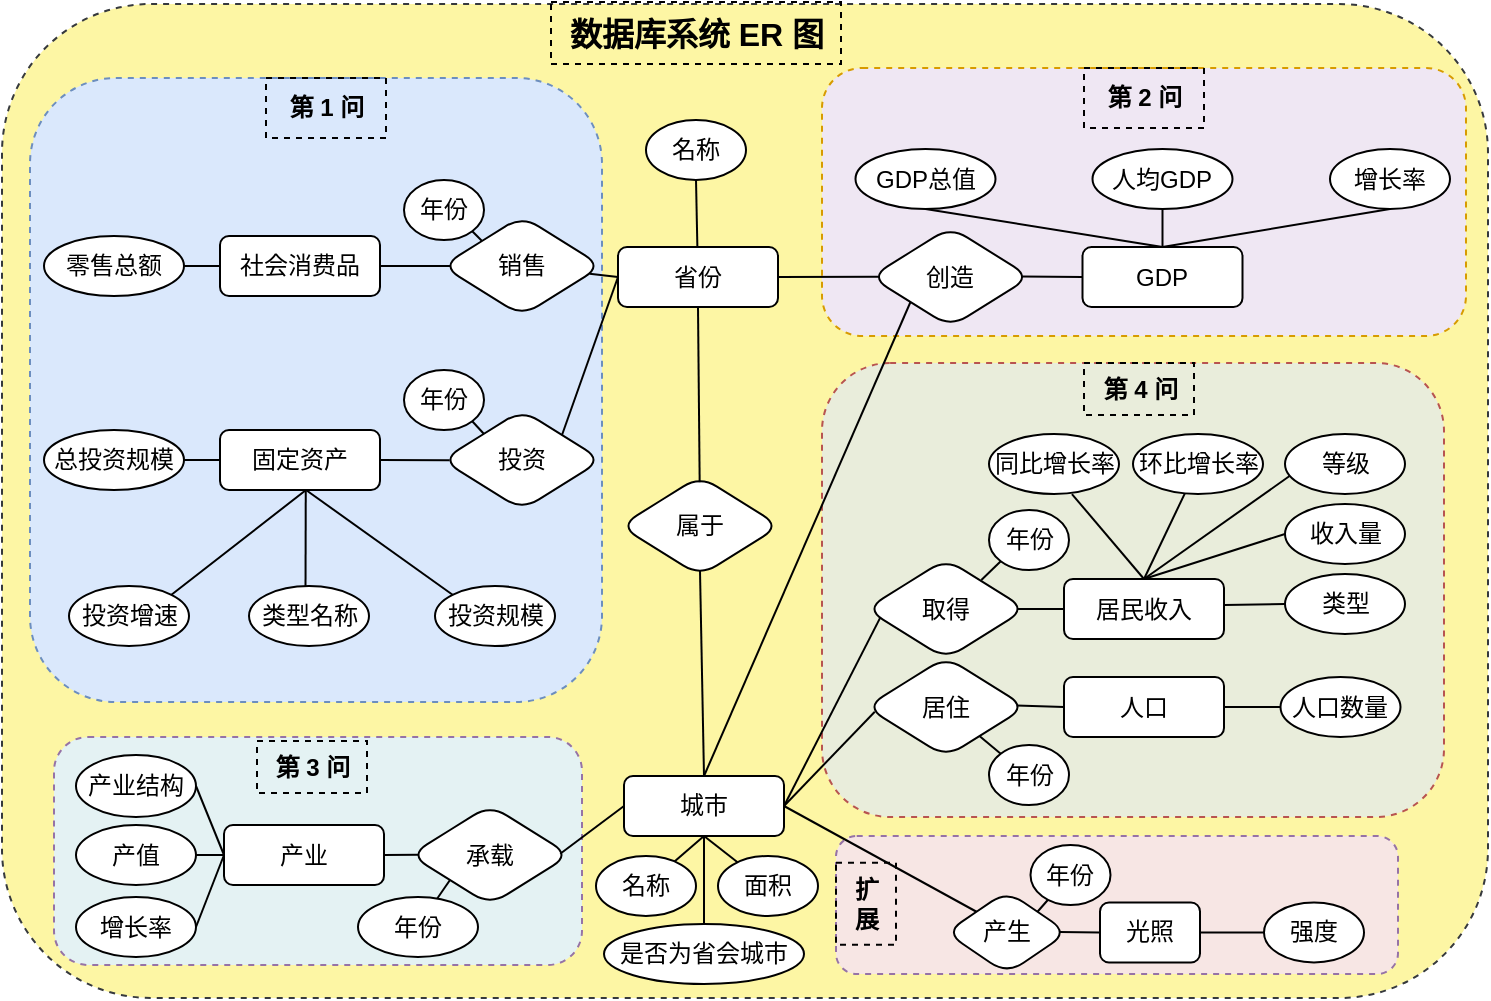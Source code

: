 <mxfile version="24.4.13" type="device" pages="2">
  <diagram id="t5Vlt-aiu3l5UaKJvbd7" name="第 1 页">
    <mxGraphModel dx="897" dy="527" grid="0" gridSize="10" guides="1" tooltips="1" connect="1" arrows="1" fold="1" page="0" pageScale="1" pageWidth="827" pageHeight="1169" math="0" shadow="0">
      <root>
        <mxCell id="0" />
        <mxCell id="1" parent="0" />
        <mxCell id="vc4zO4dIkSNdIpExmPqI-37" value="" style="rounded=1;whiteSpace=wrap;html=1;dashed=1;glass=0;shadow=0;fillColor=#FDF6A4;strokeColor=#36393d;" parent="1" vertex="1">
          <mxGeometry x="92" y="103" width="743" height="497" as="geometry" />
        </mxCell>
        <mxCell id="vc4zO4dIkSNdIpExmPqI-35" value="" style="rounded=1;whiteSpace=wrap;html=1;fillColor=#E4F2F3;strokeColor=#9673a6;dashed=1;fillStyle=auto;" parent="1" vertex="1">
          <mxGeometry x="118" y="469.5" width="264" height="114" as="geometry" />
        </mxCell>
        <mxCell id="vc4zO4dIkSNdIpExmPqI-31" value="" style="rounded=1;whiteSpace=wrap;html=1;fillColor=#E9EDDB;strokeColor=#b85450;dashed=1;glass=0;shadow=0;" parent="1" vertex="1">
          <mxGeometry x="502" y="282.5" width="311" height="227" as="geometry" />
        </mxCell>
        <mxCell id="vc4zO4dIkSNdIpExmPqI-29" value="" style="rounded=1;whiteSpace=wrap;html=1;fillColor=#dae8fc;strokeColor=#6c8ebf;dashed=1;" parent="1" vertex="1">
          <mxGeometry x="106" y="140" width="286" height="312" as="geometry" />
        </mxCell>
        <mxCell id="vc4zO4dIkSNdIpExmPqI-27" value="" style="rounded=1;whiteSpace=wrap;html=1;fillColor=#EFE7F3;strokeColor=#d79b00;dashed=1;glass=0;shadow=0;" parent="1" vertex="1">
          <mxGeometry x="502" y="135" width="322" height="134" as="geometry" />
        </mxCell>
        <mxCell id="vc4zO4dIkSNdIpExmPqI-16" style="rounded=0;orthogonalLoop=1;jettySize=auto;html=1;exitX=1;exitY=0.5;exitDx=0;exitDy=0;entryX=0.053;entryY=0.497;entryDx=0;entryDy=0;endArrow=none;endFill=0;entryPerimeter=0;" parent="1" source="ZHKS1Mx2NEOXPqzIX1MI-1" target="vc4zO4dIkSNdIpExmPqI-14" edge="1">
          <mxGeometry relative="1" as="geometry">
            <mxPoint x="515.0" y="233.08" as="sourcePoint" />
          </mxGeometry>
        </mxCell>
        <mxCell id="ZHKS1Mx2NEOXPqzIX1MI-1" value="省份" style="rounded=1;whiteSpace=wrap;html=1;" parent="1" vertex="1">
          <mxGeometry x="400" y="224.5" width="80" height="30" as="geometry" />
        </mxCell>
        <mxCell id="vc4zO4dIkSNdIpExmPqI-15" style="rounded=0;orthogonalLoop=1;jettySize=auto;html=1;entryX=0;entryY=1;entryDx=0;entryDy=0;endArrow=none;endFill=0;exitX=0.5;exitY=0;exitDx=0;exitDy=0;" parent="1" source="ZHKS1Mx2NEOXPqzIX1MI-2" target="vc4zO4dIkSNdIpExmPqI-14" edge="1">
          <mxGeometry relative="1" as="geometry">
            <mxPoint x="440" y="532" as="sourcePoint" />
          </mxGeometry>
        </mxCell>
        <mxCell id="ZHKS1Mx2NEOXPqzIX1MI-2" value="城市" style="rounded=1;whiteSpace=wrap;html=1;" parent="1" vertex="1">
          <mxGeometry x="403" y="489" width="80" height="30" as="geometry" />
        </mxCell>
        <mxCell id="ZHKS1Mx2NEOXPqzIX1MI-22" style="rounded=0;orthogonalLoop=1;jettySize=auto;html=1;exitX=0.5;exitY=0;exitDx=0;exitDy=0;endArrow=none;endFill=0;entryX=0.5;entryY=1;entryDx=0;entryDy=0;" parent="1" source="ZHKS1Mx2NEOXPqzIX1MI-3" target="ZHKS1Mx2NEOXPqzIX1MI-2" edge="1">
          <mxGeometry relative="1" as="geometry">
            <mxPoint x="433" y="479" as="targetPoint" />
          </mxGeometry>
        </mxCell>
        <mxCell id="ZHKS1Mx2NEOXPqzIX1MI-3" value="是否为省会城市" style="ellipse;whiteSpace=wrap;html=1;rounded=1;" parent="1" vertex="1">
          <mxGeometry x="393" y="563" width="100" height="30" as="geometry" />
        </mxCell>
        <mxCell id="ZHKS1Mx2NEOXPqzIX1MI-4" value="名称" style="ellipse;whiteSpace=wrap;html=1;rounded=1;" parent="1" vertex="1">
          <mxGeometry x="389" y="529" width="50" height="30" as="geometry" />
        </mxCell>
        <mxCell id="ZHKS1Mx2NEOXPqzIX1MI-5" value="名称" style="ellipse;whiteSpace=wrap;html=1;rounded=1;" parent="1" vertex="1">
          <mxGeometry x="414" y="161" width="50" height="30" as="geometry" />
        </mxCell>
        <mxCell id="ZHKS1Mx2NEOXPqzIX1MI-6" value="属于" style="rhombus;whiteSpace=wrap;html=1;rounded=1;" parent="1" vertex="1">
          <mxGeometry x="401" y="339" width="80" height="50" as="geometry" />
        </mxCell>
        <mxCell id="ZHKS1Mx2NEOXPqzIX1MI-7" value="" style="endArrow=none;html=1;rounded=1;entryX=0.5;entryY=1;entryDx=0;entryDy=0;exitX=0.498;exitY=0.062;exitDx=0;exitDy=0;exitPerimeter=0;" parent="1" source="ZHKS1Mx2NEOXPqzIX1MI-6" target="ZHKS1Mx2NEOXPqzIX1MI-1" edge="1">
          <mxGeometry width="50" height="50" relative="1" as="geometry">
            <mxPoint x="440" y="330" as="sourcePoint" />
            <mxPoint x="490" y="280" as="targetPoint" />
          </mxGeometry>
        </mxCell>
        <mxCell id="ZHKS1Mx2NEOXPqzIX1MI-8" value="" style="endArrow=none;html=1;rounded=1;entryX=0.5;entryY=0.949;entryDx=0;entryDy=0;entryPerimeter=0;exitX=0.5;exitY=0;exitDx=0;exitDy=0;" parent="1" source="ZHKS1Mx2NEOXPqzIX1MI-2" target="ZHKS1Mx2NEOXPqzIX1MI-6" edge="1">
          <mxGeometry width="50" height="50" relative="1" as="geometry">
            <mxPoint x="440" y="450" as="sourcePoint" />
            <mxPoint x="440" y="380" as="targetPoint" />
          </mxGeometry>
        </mxCell>
        <mxCell id="ZHKS1Mx2NEOXPqzIX1MI-12" value="" style="endArrow=none;html=1;rounded=1;entryX=0.785;entryY=0.093;entryDx=0;entryDy=0;exitX=0.5;exitY=1;exitDx=0;exitDy=0;entryPerimeter=0;" parent="1" source="ZHKS1Mx2NEOXPqzIX1MI-2" target="ZHKS1Mx2NEOXPqzIX1MI-4" edge="1">
          <mxGeometry width="50" height="50" relative="1" as="geometry">
            <mxPoint x="590" y="400" as="sourcePoint" />
            <mxPoint x="640" y="350" as="targetPoint" />
          </mxGeometry>
        </mxCell>
        <mxCell id="ZHKS1Mx2NEOXPqzIX1MI-13" value="" style="endArrow=none;html=1;rounded=1;entryX=0.5;entryY=1;entryDx=0;entryDy=0;" parent="1" source="ZHKS1Mx2NEOXPqzIX1MI-1" target="ZHKS1Mx2NEOXPqzIX1MI-5" edge="1">
          <mxGeometry width="50" height="50" relative="1" as="geometry">
            <mxPoint x="330" y="230" as="sourcePoint" />
            <mxPoint x="380" y="180" as="targetPoint" />
          </mxGeometry>
        </mxCell>
        <mxCell id="v3m5VCWK5s6E4rEjAPFA-28" value="投资" style="rhombus;whiteSpace=wrap;html=1;rounded=1;" parent="1" vertex="1">
          <mxGeometry x="312" y="306" width="80" height="50" as="geometry" />
        </mxCell>
        <mxCell id="v3m5VCWK5s6E4rEjAPFA-29" value="销售" style="rhombus;whiteSpace=wrap;html=1;rounded=1;" parent="1" vertex="1">
          <mxGeometry x="312" y="209" width="80" height="50" as="geometry" />
        </mxCell>
        <mxCell id="v3m5VCWK5s6E4rEjAPFA-30" value="" style="endArrow=none;html=1;rounded=0;entryX=0;entryY=0.5;entryDx=0;entryDy=0;" parent="1" source="v3m5VCWK5s6E4rEjAPFA-29" target="ZHKS1Mx2NEOXPqzIX1MI-1" edge="1">
          <mxGeometry width="50" height="50" relative="1" as="geometry">
            <mxPoint x="353" y="299" as="sourcePoint" />
            <mxPoint x="400" y="261.5" as="targetPoint" />
          </mxGeometry>
        </mxCell>
        <mxCell id="v3m5VCWK5s6E4rEjAPFA-34" value="固定资产" style="rounded=1;whiteSpace=wrap;html=1;" parent="1" vertex="1">
          <mxGeometry x="201" y="316" width="80" height="30" as="geometry" />
        </mxCell>
        <mxCell id="v3m5VCWK5s6E4rEjAPFA-35" value="" style="endArrow=none;html=1;rounded=0;exitX=1;exitY=0.5;exitDx=0;exitDy=0;entryX=0.048;entryY=0.503;entryDx=0;entryDy=0;entryPerimeter=0;" parent="1" source="v3m5VCWK5s6E4rEjAPFA-34" target="v3m5VCWK5s6E4rEjAPFA-28" edge="1">
          <mxGeometry width="50" height="50" relative="1" as="geometry">
            <mxPoint x="261" y="554.63" as="sourcePoint" />
            <mxPoint x="311" y="504.63" as="targetPoint" />
          </mxGeometry>
        </mxCell>
        <mxCell id="v3m5VCWK5s6E4rEjAPFA-40" value="" style="endArrow=none;html=1;rounded=0;entryX=1;entryY=0.5;entryDx=0;entryDy=0;exitX=0;exitY=0.5;exitDx=0;exitDy=0;" parent="1" source="v3m5VCWK5s6E4rEjAPFA-34" target="v3m5VCWK5s6E4rEjAPFA-44" edge="1">
          <mxGeometry width="50" height="50" relative="1" as="geometry">
            <mxPoint x="166" y="503.63" as="sourcePoint" />
            <mxPoint x="197" y="465.63" as="targetPoint" />
          </mxGeometry>
        </mxCell>
        <mxCell id="v3m5VCWK5s6E4rEjAPFA-43" style="edgeStyle=orthogonalEdgeStyle;rounded=0;orthogonalLoop=1;jettySize=auto;html=1;exitX=0.5;exitY=1;exitDx=0;exitDy=0;" parent="1" edge="1">
          <mxGeometry relative="1" as="geometry">
            <mxPoint x="213" y="196" as="sourcePoint" />
            <mxPoint x="213" y="196" as="targetPoint" />
          </mxGeometry>
        </mxCell>
        <mxCell id="v3m5VCWK5s6E4rEjAPFA-44" value="总投资规模" style="ellipse;whiteSpace=wrap;html=1;rounded=1;" parent="1" vertex="1">
          <mxGeometry x="113" y="316" width="70" height="30" as="geometry" />
        </mxCell>
        <mxCell id="v3m5VCWK5s6E4rEjAPFA-46" value="类型名称" style="ellipse;whiteSpace=wrap;html=1;rounded=1;" parent="1" vertex="1">
          <mxGeometry x="215.5" y="394" width="60" height="30" as="geometry" />
        </mxCell>
        <mxCell id="v3m5VCWK5s6E4rEjAPFA-48" value="投资规模" style="ellipse;whiteSpace=wrap;html=1;rounded=1;" parent="1" vertex="1">
          <mxGeometry x="308.5" y="394" width="60" height="30" as="geometry" />
        </mxCell>
        <mxCell id="v3m5VCWK5s6E4rEjAPFA-50" value="投资增速" style="ellipse;whiteSpace=wrap;html=1;rounded=1;" parent="1" vertex="1">
          <mxGeometry x="125.5" y="394" width="60" height="30" as="geometry" />
        </mxCell>
        <mxCell id="v3m5VCWK5s6E4rEjAPFA-52" value="社会消费品" style="rounded=1;whiteSpace=wrap;html=1;" parent="1" vertex="1">
          <mxGeometry x="201" y="219" width="80" height="30" as="geometry" />
        </mxCell>
        <mxCell id="v3m5VCWK5s6E4rEjAPFA-54" value="零售总额" style="ellipse;whiteSpace=wrap;html=1;rounded=1;" parent="1" vertex="1">
          <mxGeometry x="113" y="219" width="70" height="30" as="geometry" />
        </mxCell>
        <mxCell id="v3m5VCWK5s6E4rEjAPFA-55" value="" style="endArrow=none;html=1;rounded=0;entryX=0;entryY=0.5;entryDx=0;entryDy=0;exitX=1;exitY=0.5;exitDx=0;exitDy=0;" parent="1" source="v3m5VCWK5s6E4rEjAPFA-54" target="v3m5VCWK5s6E4rEjAPFA-52" edge="1">
          <mxGeometry width="50" height="50" relative="1" as="geometry">
            <mxPoint x="291" y="285" as="sourcePoint" />
            <mxPoint x="341" y="235" as="targetPoint" />
          </mxGeometry>
        </mxCell>
        <mxCell id="v3m5VCWK5s6E4rEjAPFA-56" value="面积" style="ellipse;whiteSpace=wrap;html=1;rounded=1;" parent="1" vertex="1">
          <mxGeometry x="450" y="529" width="50" height="30" as="geometry" />
        </mxCell>
        <mxCell id="v3m5VCWK5s6E4rEjAPFA-57" value="" style="endArrow=none;html=1;rounded=0;exitX=0.5;exitY=1;exitDx=0;exitDy=0;" parent="1" source="ZHKS1Mx2NEOXPqzIX1MI-2" target="v3m5VCWK5s6E4rEjAPFA-56" edge="1">
          <mxGeometry width="50" height="50" relative="1" as="geometry">
            <mxPoint x="407" y="327" as="sourcePoint" />
            <mxPoint x="457" y="277" as="targetPoint" />
          </mxGeometry>
        </mxCell>
        <mxCell id="v3m5VCWK5s6E4rEjAPFA-58" value="" style="endArrow=none;html=1;rounded=0;exitX=1;exitY=0.5;exitDx=0;exitDy=0;entryX=0.101;entryY=0.549;entryDx=0;entryDy=0;entryPerimeter=0;" parent="1" source="ZHKS1Mx2NEOXPqzIX1MI-2" target="v3m5VCWK5s6E4rEjAPFA-60" edge="1">
          <mxGeometry width="50" height="50" relative="1" as="geometry">
            <mxPoint x="407" y="327" as="sourcePoint" />
            <mxPoint x="510" y="494" as="targetPoint" />
          </mxGeometry>
        </mxCell>
        <mxCell id="v3m5VCWK5s6E4rEjAPFA-59" value="人口" style="rounded=1;whiteSpace=wrap;html=1;" parent="1" vertex="1">
          <mxGeometry x="623" y="439.5" width="80" height="30" as="geometry" />
        </mxCell>
        <mxCell id="v3m5VCWK5s6E4rEjAPFA-60" value="取得" style="rhombus;whiteSpace=wrap;html=1;rounded=1;" parent="1" vertex="1">
          <mxGeometry x="524" y="380.5" width="80" height="50" as="geometry" />
        </mxCell>
        <mxCell id="v3m5VCWK5s6E4rEjAPFA-61" value="居住" style="rhombus;whiteSpace=wrap;html=1;rounded=1;" parent="1" vertex="1">
          <mxGeometry x="524" y="429.5" width="80" height="50" as="geometry" />
        </mxCell>
        <mxCell id="v3m5VCWK5s6E4rEjAPFA-64" value="" style="endArrow=none;html=1;rounded=0;entryX=0.055;entryY=0.547;entryDx=0;entryDy=0;exitX=1;exitY=0.5;exitDx=0;exitDy=0;entryPerimeter=0;" parent="1" source="ZHKS1Mx2NEOXPqzIX1MI-2" target="v3m5VCWK5s6E4rEjAPFA-61" edge="1">
          <mxGeometry width="50" height="50" relative="1" as="geometry">
            <mxPoint x="474" y="411" as="sourcePoint" />
            <mxPoint x="524" y="361" as="targetPoint" />
          </mxGeometry>
        </mxCell>
        <mxCell id="v3m5VCWK5s6E4rEjAPFA-66" value="居民收入" style="rounded=1;whiteSpace=wrap;html=1;" parent="1" vertex="1">
          <mxGeometry x="623" y="390.5" width="80" height="30" as="geometry" />
        </mxCell>
        <mxCell id="v3m5VCWK5s6E4rEjAPFA-68" value="" style="endArrow=none;html=1;rounded=0;exitX=0.941;exitY=0.486;exitDx=0;exitDy=0;entryX=0;entryY=0.5;entryDx=0;entryDy=0;exitPerimeter=0;" parent="1" source="v3m5VCWK5s6E4rEjAPFA-61" target="v3m5VCWK5s6E4rEjAPFA-59" edge="1">
          <mxGeometry width="50" height="50" relative="1" as="geometry">
            <mxPoint x="414" y="310.5" as="sourcePoint" />
            <mxPoint x="464" y="260.5" as="targetPoint" />
          </mxGeometry>
        </mxCell>
        <mxCell id="HSBa0HuGXx2XQ3TOoTJQ-4" style="rounded=0;orthogonalLoop=1;jettySize=auto;html=1;exitX=1;exitY=1;exitDx=0;exitDy=0;entryX=0;entryY=0;entryDx=0;entryDy=0;endArrow=none;endFill=0;" parent="1" source="v3m5VCWK5s6E4rEjAPFA-70" target="v3m5VCWK5s6E4rEjAPFA-29" edge="1">
          <mxGeometry relative="1" as="geometry" />
        </mxCell>
        <mxCell id="v3m5VCWK5s6E4rEjAPFA-70" value="年份" style="ellipse;whiteSpace=wrap;html=1;rounded=1;" parent="1" vertex="1">
          <mxGeometry x="293" y="191" width="40" height="30" as="geometry" />
        </mxCell>
        <mxCell id="HSBa0HuGXx2XQ3TOoTJQ-12" style="rounded=0;orthogonalLoop=1;jettySize=auto;html=1;exitX=0;exitY=0;exitDx=0;exitDy=0;entryX=0.709;entryY=0.79;entryDx=0;entryDy=0;endArrow=none;endFill=0;entryPerimeter=0;" parent="1" source="v3m5VCWK5s6E4rEjAPFA-73" target="v3m5VCWK5s6E4rEjAPFA-61" edge="1">
          <mxGeometry relative="1" as="geometry">
            <Array as="points" />
          </mxGeometry>
        </mxCell>
        <mxCell id="v3m5VCWK5s6E4rEjAPFA-73" value="年份" style="ellipse;whiteSpace=wrap;html=1;rounded=1;" parent="1" vertex="1">
          <mxGeometry x="585.5" y="473.5" width="40" height="30" as="geometry" />
        </mxCell>
        <mxCell id="v3m5VCWK5s6E4rEjAPFA-74" value="年份" style="ellipse;whiteSpace=wrap;html=1;rounded=1;" parent="1" vertex="1">
          <mxGeometry x="585.5" y="356" width="40" height="30" as="geometry" />
        </mxCell>
        <mxCell id="v3m5VCWK5s6E4rEjAPFA-76" value="人口数量" style="ellipse;whiteSpace=wrap;html=1;rounded=1;" parent="1" vertex="1">
          <mxGeometry x="731.25" y="439.5" width="60" height="30" as="geometry" />
        </mxCell>
        <mxCell id="v3m5VCWK5s6E4rEjAPFA-77" value="" style="endArrow=none;html=1;rounded=0;exitX=1;exitY=0.5;exitDx=0;exitDy=0;entryX=0;entryY=0.5;entryDx=0;entryDy=0;" parent="1" source="v3m5VCWK5s6E4rEjAPFA-59" target="v3m5VCWK5s6E4rEjAPFA-76" edge="1">
          <mxGeometry width="50" height="50" relative="1" as="geometry">
            <mxPoint x="738" y="487.5" as="sourcePoint" />
            <mxPoint x="728" y="445.5" as="targetPoint" />
          </mxGeometry>
        </mxCell>
        <mxCell id="v3m5VCWK5s6E4rEjAPFA-79" value="类型" style="ellipse;whiteSpace=wrap;html=1;rounded=1;" parent="1" vertex="1">
          <mxGeometry x="733.5" y="388" width="60" height="30" as="geometry" />
        </mxCell>
        <mxCell id="v3m5VCWK5s6E4rEjAPFA-80" value="环比增长率" style="ellipse;whiteSpace=wrap;html=1;rounded=1;" parent="1" vertex="1">
          <mxGeometry x="657.5" y="318" width="65" height="30" as="geometry" />
        </mxCell>
        <mxCell id="v3m5VCWK5s6E4rEjAPFA-81" value="同比增长率" style="ellipse;whiteSpace=wrap;html=1;rounded=1;" parent="1" vertex="1">
          <mxGeometry x="585.5" y="318" width="65" height="30" as="geometry" />
        </mxCell>
        <mxCell id="v3m5VCWK5s6E4rEjAPFA-82" value="收入量" style="ellipse;whiteSpace=wrap;html=1;rounded=1;" parent="1" vertex="1">
          <mxGeometry x="733.5" y="353" width="60" height="30" as="geometry" />
        </mxCell>
        <mxCell id="v3m5VCWK5s6E4rEjAPFA-83" value="等级" style="ellipse;whiteSpace=wrap;html=1;rounded=1;" parent="1" vertex="1">
          <mxGeometry x="733.5" y="318" width="60" height="30" as="geometry" />
        </mxCell>
        <mxCell id="v3m5VCWK5s6E4rEjAPFA-84" value="" style="endArrow=none;html=1;rounded=0;entryX=1.003;entryY=0.435;entryDx=0;entryDy=0;exitX=0;exitY=0.5;exitDx=0;exitDy=0;entryPerimeter=0;" parent="1" source="v3m5VCWK5s6E4rEjAPFA-79" target="v3m5VCWK5s6E4rEjAPFA-66" edge="1">
          <mxGeometry width="50" height="50" relative="1" as="geometry">
            <mxPoint x="734" y="404" as="sourcePoint" />
            <mxPoint x="654" y="343.5" as="targetPoint" />
          </mxGeometry>
        </mxCell>
        <mxCell id="v3m5VCWK5s6E4rEjAPFA-85" value="" style="endArrow=none;html=1;rounded=0;exitX=0;exitY=0.5;exitDx=0;exitDy=0;entryX=0.5;entryY=0;entryDx=0;entryDy=0;" parent="1" source="v3m5VCWK5s6E4rEjAPFA-82" target="v3m5VCWK5s6E4rEjAPFA-66" edge="1">
          <mxGeometry width="50" height="50" relative="1" as="geometry">
            <mxPoint x="640" y="461.5" as="sourcePoint" />
            <mxPoint x="653" y="344.5" as="targetPoint" />
          </mxGeometry>
        </mxCell>
        <mxCell id="v3m5VCWK5s6E4rEjAPFA-86" value="" style="endArrow=none;html=1;rounded=0;entryX=0.5;entryY=0;entryDx=0;entryDy=0;exitX=0.041;exitY=0.696;exitDx=0;exitDy=0;exitPerimeter=0;" parent="1" source="v3m5VCWK5s6E4rEjAPFA-83" target="v3m5VCWK5s6E4rEjAPFA-66" edge="1">
          <mxGeometry width="50" height="50" relative="1" as="geometry">
            <mxPoint x="680" y="479.5" as="sourcePoint" />
            <mxPoint x="730" y="429.5" as="targetPoint" />
          </mxGeometry>
        </mxCell>
        <mxCell id="v3m5VCWK5s6E4rEjAPFA-87" value="" style="endArrow=none;html=1;rounded=0;entryX=0.5;entryY=0;entryDx=0;entryDy=0;exitX=0.638;exitY=1.001;exitDx=0;exitDy=0;exitPerimeter=0;" parent="1" source="v3m5VCWK5s6E4rEjAPFA-81" target="v3m5VCWK5s6E4rEjAPFA-66" edge="1">
          <mxGeometry width="50" height="50" relative="1" as="geometry">
            <mxPoint x="618" y="309.5" as="sourcePoint" />
            <mxPoint x="630" y="455.5" as="targetPoint" />
          </mxGeometry>
        </mxCell>
        <mxCell id="v3m5VCWK5s6E4rEjAPFA-88" value="" style="endArrow=none;html=1;rounded=0;entryX=0.5;entryY=0;entryDx=0;entryDy=0;exitX=0.399;exitY=0.989;exitDx=0;exitDy=0;exitPerimeter=0;" parent="1" source="v3m5VCWK5s6E4rEjAPFA-80" target="v3m5VCWK5s6E4rEjAPFA-66" edge="1">
          <mxGeometry width="50" height="50" relative="1" as="geometry">
            <mxPoint x="586" y="569.5" as="sourcePoint" />
            <mxPoint x="636" y="519.5" as="targetPoint" />
          </mxGeometry>
        </mxCell>
        <mxCell id="Q8U2NHktN-Qbv7YCwHtd-2" value="" style="endArrow=none;html=1;rounded=0;exitX=0.948;exitY=0.5;exitDx=0;exitDy=0;entryX=0;entryY=0.5;entryDx=0;entryDy=0;exitPerimeter=0;" parent="1" source="v3m5VCWK5s6E4rEjAPFA-60" target="v3m5VCWK5s6E4rEjAPFA-66" edge="1">
          <mxGeometry width="50" height="50" relative="1" as="geometry">
            <mxPoint x="602" y="306.5" as="sourcePoint" />
            <mxPoint x="626" y="307.5" as="targetPoint" />
          </mxGeometry>
        </mxCell>
        <mxCell id="Q8U2NHktN-Qbv7YCwHtd-3" value="" style="endArrow=none;html=1;rounded=0;entryX=1;entryY=0.5;entryDx=0;entryDy=0;" parent="1" target="v3m5VCWK5s6E4rEjAPFA-52" edge="1">
          <mxGeometry width="50" height="50" relative="1" as="geometry">
            <mxPoint x="316" y="234" as="sourcePoint" />
            <mxPoint x="433" y="270" as="targetPoint" />
          </mxGeometry>
        </mxCell>
        <mxCell id="Q8U2NHktN-Qbv7YCwHtd-10" value="承载" style="rhombus;whiteSpace=wrap;html=1;rounded=1;" parent="1" vertex="1">
          <mxGeometry x="296" y="503.5" width="80" height="50" as="geometry" />
        </mxCell>
        <mxCell id="Q8U2NHktN-Qbv7YCwHtd-11" value="产业" style="rounded=1;whiteSpace=wrap;html=1;" parent="1" vertex="1">
          <mxGeometry x="203" y="513.5" width="80" height="30" as="geometry" />
        </mxCell>
        <mxCell id="Q8U2NHktN-Qbv7YCwHtd-12" value="产业结构" style="ellipse;whiteSpace=wrap;html=1;" parent="1" vertex="1">
          <mxGeometry x="129" y="478.5" width="60" height="31" as="geometry" />
        </mxCell>
        <mxCell id="Q8U2NHktN-Qbv7YCwHtd-13" value="产值" style="ellipse;whiteSpace=wrap;html=1;" parent="1" vertex="1">
          <mxGeometry x="129" y="513.5" width="60" height="30" as="geometry" />
        </mxCell>
        <mxCell id="Q8U2NHktN-Qbv7YCwHtd-14" value="增长率" style="ellipse;whiteSpace=wrap;html=1;" parent="1" vertex="1">
          <mxGeometry x="129" y="549.5" width="60" height="30" as="geometry" />
        </mxCell>
        <mxCell id="Q8U2NHktN-Qbv7YCwHtd-15" value="" style="endArrow=none;html=1;rounded=0;entryX=1;entryY=0.5;entryDx=0;entryDy=0;exitX=0;exitY=0.5;exitDx=0;exitDy=0;" parent="1" source="Q8U2NHktN-Qbv7YCwHtd-11" target="Q8U2NHktN-Qbv7YCwHtd-12" edge="1">
          <mxGeometry width="50" height="50" relative="1" as="geometry">
            <mxPoint x="367" y="463" as="sourcePoint" />
            <mxPoint x="417" y="413" as="targetPoint" />
          </mxGeometry>
        </mxCell>
        <mxCell id="Q8U2NHktN-Qbv7YCwHtd-16" value="" style="endArrow=none;html=1;rounded=0;entryX=1;entryY=0.5;entryDx=0;entryDy=0;exitX=0;exitY=0.5;exitDx=0;exitDy=0;" parent="1" source="Q8U2NHktN-Qbv7YCwHtd-11" target="Q8U2NHktN-Qbv7YCwHtd-13" edge="1">
          <mxGeometry width="50" height="50" relative="1" as="geometry">
            <mxPoint x="211" y="542" as="sourcePoint" />
            <mxPoint x="188" y="500" as="targetPoint" />
          </mxGeometry>
        </mxCell>
        <mxCell id="Q8U2NHktN-Qbv7YCwHtd-17" value="" style="endArrow=none;html=1;rounded=0;entryX=1;entryY=0.5;entryDx=0;entryDy=0;exitX=0;exitY=0.5;exitDx=0;exitDy=0;" parent="1" source="Q8U2NHktN-Qbv7YCwHtd-11" target="Q8U2NHktN-Qbv7YCwHtd-14" edge="1">
          <mxGeometry width="50" height="50" relative="1" as="geometry">
            <mxPoint x="221" y="552" as="sourcePoint" />
            <mxPoint x="198" y="510" as="targetPoint" />
          </mxGeometry>
        </mxCell>
        <mxCell id="Q8U2NHktN-Qbv7YCwHtd-18" value="" style="endArrow=none;html=1;rounded=0;exitX=1;exitY=0.5;exitDx=0;exitDy=0;entryX=0.055;entryY=0.497;entryDx=0;entryDy=0;entryPerimeter=0;" parent="1" source="Q8U2NHktN-Qbv7YCwHtd-11" target="Q8U2NHktN-Qbv7YCwHtd-10" edge="1">
          <mxGeometry width="50" height="50" relative="1" as="geometry">
            <mxPoint x="231" y="562" as="sourcePoint" />
            <mxPoint x="300" y="532" as="targetPoint" />
          </mxGeometry>
        </mxCell>
        <mxCell id="Q8U2NHktN-Qbv7YCwHtd-19" value="" style="endArrow=none;html=1;rounded=0;exitX=0.939;exitY=0.487;exitDx=0;exitDy=0;exitPerimeter=0;entryX=0;entryY=0.5;entryDx=0;entryDy=0;" parent="1" source="Q8U2NHktN-Qbv7YCwHtd-10" target="ZHKS1Mx2NEOXPqzIX1MI-2" edge="1">
          <mxGeometry width="50" height="50" relative="1" as="geometry">
            <mxPoint x="227" y="505" as="sourcePoint" />
            <mxPoint x="399" y="468" as="targetPoint" />
          </mxGeometry>
        </mxCell>
        <mxCell id="Q8U2NHktN-Qbv7YCwHtd-29" value="GDP" style="rounded=1;whiteSpace=wrap;html=1;" parent="1" vertex="1">
          <mxGeometry x="632.25" y="224.5" width="80" height="30" as="geometry" />
        </mxCell>
        <mxCell id="vc4zO4dIkSNdIpExmPqI-7" style="rounded=0;orthogonalLoop=1;jettySize=auto;html=1;exitX=1;exitY=0;exitDx=0;exitDy=0;endArrow=none;endFill=0;entryX=0.5;entryY=1;entryDx=0;entryDy=0;" parent="1" source="v3m5VCWK5s6E4rEjAPFA-50" target="v3m5VCWK5s6E4rEjAPFA-34" edge="1">
          <mxGeometry relative="1" as="geometry">
            <mxPoint x="243.5" y="376" as="targetPoint" />
            <Array as="points">
              <mxPoint x="244" y="346" />
            </Array>
          </mxGeometry>
        </mxCell>
        <mxCell id="vc4zO4dIkSNdIpExmPqI-8" style="rounded=0;orthogonalLoop=1;jettySize=auto;html=1;exitX=0;exitY=0;exitDx=0;exitDy=0;endArrow=none;endFill=0;" parent="1" source="v3m5VCWK5s6E4rEjAPFA-48" edge="1">
          <mxGeometry relative="1" as="geometry">
            <mxPoint x="244" y="346" as="targetPoint" />
          </mxGeometry>
        </mxCell>
        <mxCell id="vc4zO4dIkSNdIpExmPqI-9" style="rounded=0;orthogonalLoop=1;jettySize=auto;html=1;endArrow=none;endFill=0;exitX=0.471;exitY=0.009;exitDx=0;exitDy=0;exitPerimeter=0;entryX=0.536;entryY=0.997;entryDx=0;entryDy=0;entryPerimeter=0;" parent="1" source="v3m5VCWK5s6E4rEjAPFA-46" target="v3m5VCWK5s6E4rEjAPFA-34" edge="1">
          <mxGeometry relative="1" as="geometry">
            <mxPoint x="246" y="346" as="targetPoint" />
            <mxPoint x="244.5" y="393" as="sourcePoint" />
          </mxGeometry>
        </mxCell>
        <mxCell id="vc4zO4dIkSNdIpExmPqI-10" style="rounded=0;orthogonalLoop=1;jettySize=auto;html=1;exitX=1;exitY=0;exitDx=0;exitDy=0;entryX=0;entryY=0.5;entryDx=0;entryDy=0;endArrow=none;endFill=0;" parent="1" source="v3m5VCWK5s6E4rEjAPFA-28" target="ZHKS1Mx2NEOXPqzIX1MI-1" edge="1">
          <mxGeometry relative="1" as="geometry">
            <mxPoint x="402.04" y="256" as="targetPoint" />
          </mxGeometry>
        </mxCell>
        <mxCell id="vc4zO4dIkSNdIpExmPqI-17" style="rounded=0;orthogonalLoop=1;jettySize=auto;html=1;exitX=0.943;exitY=0.494;exitDx=0;exitDy=0;entryX=0;entryY=0.5;entryDx=0;entryDy=0;exitPerimeter=0;endArrow=none;endFill=0;" parent="1" source="vc4zO4dIkSNdIpExmPqI-14" target="Q8U2NHktN-Qbv7YCwHtd-29" edge="1">
          <mxGeometry relative="1" as="geometry" />
        </mxCell>
        <mxCell id="vc4zO4dIkSNdIpExmPqI-14" value="创造" style="rhombus;whiteSpace=wrap;html=1;rounded=1;" parent="1" vertex="1">
          <mxGeometry x="526.25" y="214.5" width="80" height="50" as="geometry" />
        </mxCell>
        <mxCell id="vc4zO4dIkSNdIpExmPqI-23" style="rounded=0;orthogonalLoop=1;jettySize=auto;html=1;exitX=0.5;exitY=1;exitDx=0;exitDy=0;entryX=0.5;entryY=0;entryDx=0;entryDy=0;endArrow=none;endFill=0;" parent="1" source="vc4zO4dIkSNdIpExmPqI-20" target="Q8U2NHktN-Qbv7YCwHtd-29" edge="1">
          <mxGeometry relative="1" as="geometry" />
        </mxCell>
        <mxCell id="vc4zO4dIkSNdIpExmPqI-20" value="GDP总值" style="ellipse;whiteSpace=wrap;html=1;rounded=1;" parent="1" vertex="1">
          <mxGeometry x="518.75" y="175.5" width="70" height="30" as="geometry" />
        </mxCell>
        <mxCell id="vc4zO4dIkSNdIpExmPqI-24" style="rounded=0;orthogonalLoop=1;jettySize=auto;html=1;exitX=0.5;exitY=1;exitDx=0;exitDy=0;entryX=0.5;entryY=0;entryDx=0;entryDy=0;endArrow=none;endFill=0;" parent="1" source="vc4zO4dIkSNdIpExmPqI-21" target="Q8U2NHktN-Qbv7YCwHtd-29" edge="1">
          <mxGeometry relative="1" as="geometry">
            <mxPoint x="672.985" y="270.097" as="targetPoint" />
          </mxGeometry>
        </mxCell>
        <mxCell id="vc4zO4dIkSNdIpExmPqI-21" value="人均GDP" style="ellipse;whiteSpace=wrap;html=1;rounded=1;" parent="1" vertex="1">
          <mxGeometry x="637.25" y="175.5" width="70" height="30" as="geometry" />
        </mxCell>
        <mxCell id="vc4zO4dIkSNdIpExmPqI-25" style="rounded=0;orthogonalLoop=1;jettySize=auto;html=1;exitX=0.5;exitY=1;exitDx=0;exitDy=0;entryX=0.5;entryY=0;entryDx=0;entryDy=0;endArrow=none;endFill=0;" parent="1" source="vc4zO4dIkSNdIpExmPqI-22" target="Q8U2NHktN-Qbv7YCwHtd-29" edge="1">
          <mxGeometry relative="1" as="geometry" />
        </mxCell>
        <mxCell id="vc4zO4dIkSNdIpExmPqI-22" value="增长率" style="ellipse;whiteSpace=wrap;html=1;rounded=1;" parent="1" vertex="1">
          <mxGeometry x="756" y="175.5" width="60" height="30" as="geometry" />
        </mxCell>
        <mxCell id="vc4zO4dIkSNdIpExmPqI-28" value="第 2 问" style="text;html=1;align=center;verticalAlign=middle;resizable=0;points=[];autosize=1;strokeColor=default;fillColor=none;rounded=0;fontStyle=1;shadow=0;dashed=1;" parent="1" vertex="1">
          <mxGeometry x="633" y="135" width="60" height="30" as="geometry" />
        </mxCell>
        <mxCell id="vc4zO4dIkSNdIpExmPqI-30" value="第 1 问" style="text;html=1;align=center;verticalAlign=middle;resizable=0;points=[];autosize=1;strokeColor=default;fillColor=none;rounded=0;fontStyle=1;shadow=0;dashed=1;" parent="1" vertex="1">
          <mxGeometry x="224" y="140" width="60" height="30" as="geometry" />
        </mxCell>
        <mxCell id="vc4zO4dIkSNdIpExmPqI-34" value="&lt;b&gt;第 4 问&lt;/b&gt;" style="text;html=1;align=center;verticalAlign=middle;resizable=0;points=[];autosize=1;strokeColor=default;fillColor=none;dashed=1;" parent="1" vertex="1">
          <mxGeometry x="633" y="282.5" width="55" height="26" as="geometry" />
        </mxCell>
        <mxCell id="vc4zO4dIkSNdIpExmPqI-36" value="第 3 问" style="text;html=1;align=center;verticalAlign=middle;resizable=0;points=[];autosize=1;strokeColor=default;fillColor=none;rounded=0;fontStyle=1;shadow=0;dashed=1;" parent="1" vertex="1">
          <mxGeometry x="219.5" y="471.5" width="55" height="26" as="geometry" />
        </mxCell>
        <mxCell id="9MLQvFFKTCOuboxhxx5h-2" value="" style="rounded=1;whiteSpace=wrap;html=1;fillColor=#F7E6E4;strokeColor=#9673a6;dashed=1;" parent="1" vertex="1">
          <mxGeometry x="509" y="519" width="281" height="69" as="geometry" />
        </mxCell>
        <mxCell id="vc4zO4dIkSNdIpExmPqI-38" value="数据库系统 ER 图" style="text;html=1;align=center;verticalAlign=middle;resizable=0;points=[];autosize=1;strokeColor=default;fillColor=none;rounded=0;fontStyle=1;shadow=0;dashed=1;fontSize=16;" parent="1" vertex="1">
          <mxGeometry x="366.5" y="102" width="145" height="31" as="geometry" />
        </mxCell>
        <mxCell id="9MLQvFFKTCOuboxhxx5h-7" style="rounded=0;orthogonalLoop=1;jettySize=auto;html=1;exitX=1;exitY=0.5;exitDx=0;exitDy=0;entryX=0;entryY=0;entryDx=0;entryDy=0;endArrow=none;endFill=0;" parent="1" source="ZHKS1Mx2NEOXPqzIX1MI-2" target="9MLQvFFKTCOuboxhxx5h-5" edge="1">
          <mxGeometry relative="1" as="geometry" />
        </mxCell>
        <mxCell id="HSBa0HuGXx2XQ3TOoTJQ-2" style="rounded=0;orthogonalLoop=1;jettySize=auto;html=1;exitX=0.659;exitY=0.029;exitDx=0;exitDy=0;entryX=0;entryY=1;entryDx=0;entryDy=0;endArrow=none;endFill=0;exitPerimeter=0;" parent="1" source="HSBa0HuGXx2XQ3TOoTJQ-1" target="Q8U2NHktN-Qbv7YCwHtd-10" edge="1">
          <mxGeometry relative="1" as="geometry" />
        </mxCell>
        <mxCell id="HSBa0HuGXx2XQ3TOoTJQ-1" value="年份" style="ellipse;whiteSpace=wrap;html=1;" parent="1" vertex="1">
          <mxGeometry x="270" y="549.5" width="60" height="30" as="geometry" />
        </mxCell>
        <mxCell id="HSBa0HuGXx2XQ3TOoTJQ-7" style="rounded=0;orthogonalLoop=1;jettySize=auto;html=1;exitX=1;exitY=1;exitDx=0;exitDy=0;endArrow=none;endFill=0;" parent="1" source="HSBa0HuGXx2XQ3TOoTJQ-6" edge="1">
          <mxGeometry relative="1" as="geometry">
            <mxPoint x="333" y="318" as="targetPoint" />
          </mxGeometry>
        </mxCell>
        <mxCell id="HSBa0HuGXx2XQ3TOoTJQ-6" value="年份" style="ellipse;whiteSpace=wrap;html=1;rounded=1;" parent="1" vertex="1">
          <mxGeometry x="293" y="286" width="40" height="30" as="geometry" />
        </mxCell>
        <mxCell id="9MLQvFFKTCOuboxhxx5h-12" value="扩&lt;div&gt;展&lt;/div&gt;" style="text;html=1;align=center;verticalAlign=middle;resizable=0;points=[];autosize=1;strokeColor=default;fillColor=none;rounded=0;fontStyle=1;shadow=0;dashed=1;" parent="1" vertex="1">
          <mxGeometry x="509" y="532.388" width="30" height="41" as="geometry" />
        </mxCell>
        <mxCell id="9MLQvFFKTCOuboxhxx5h-5" value="产生" style="rhombus;whiteSpace=wrap;html=1;rounded=1;" parent="1" vertex="1">
          <mxGeometry x="564" y="546.5" width="61" height="41.5" as="geometry" />
        </mxCell>
        <mxCell id="9MLQvFFKTCOuboxhxx5h-6" value="光照" style="rounded=1;whiteSpace=wrap;html=1;" parent="1" vertex="1">
          <mxGeometry x="641" y="552.25" width="50" height="30" as="geometry" />
        </mxCell>
        <mxCell id="9MLQvFFKTCOuboxhxx5h-8" style="rounded=0;orthogonalLoop=1;jettySize=auto;html=1;endArrow=none;endFill=0;exitX=0;exitY=0.5;exitDx=0;exitDy=0;entryX=0.93;entryY=0.494;entryDx=0;entryDy=0;entryPerimeter=0;" parent="1" source="9MLQvFFKTCOuboxhxx5h-6" target="9MLQvFFKTCOuboxhxx5h-5" edge="1">
          <mxGeometry relative="1" as="geometry">
            <mxPoint x="627" y="556" as="sourcePoint" />
            <mxPoint x="620" y="556" as="targetPoint" />
          </mxGeometry>
        </mxCell>
        <mxCell id="9MLQvFFKTCOuboxhxx5h-9" value="强度" style="ellipse;whiteSpace=wrap;html=1;rounded=1;" parent="1" vertex="1">
          <mxGeometry x="723" y="552.25" width="50" height="30" as="geometry" />
        </mxCell>
        <mxCell id="9MLQvFFKTCOuboxhxx5h-10" style="rounded=0;orthogonalLoop=1;jettySize=auto;html=1;exitX=0;exitY=0.5;exitDx=0;exitDy=0;entryX=1;entryY=0.5;entryDx=0;entryDy=0;endArrow=none;endFill=0;" parent="1" source="9MLQvFFKTCOuboxhxx5h-9" target="9MLQvFFKTCOuboxhxx5h-6" edge="1">
          <mxGeometry relative="1" as="geometry" />
        </mxCell>
        <mxCell id="HSBa0HuGXx2XQ3TOoTJQ-13" style="rounded=0;orthogonalLoop=1;jettySize=auto;html=1;exitX=0;exitY=1;exitDx=0;exitDy=0;endArrow=none;endFill=0;entryX=0.721;entryY=0.21;entryDx=0;entryDy=0;entryPerimeter=0;" parent="1" source="v3m5VCWK5s6E4rEjAPFA-74" target="v3m5VCWK5s6E4rEjAPFA-60" edge="1">
          <mxGeometry relative="1" as="geometry">
            <mxPoint x="582" y="390" as="targetPoint" />
          </mxGeometry>
        </mxCell>
        <mxCell id="6PBTyFVPunuDnp16dgsv-2" style="rounded=0;orthogonalLoop=1;jettySize=auto;html=1;exitX=0.238;exitY=0.883;exitDx=0;exitDy=0;entryX=1;entryY=0;entryDx=0;entryDy=0;endArrow=none;endFill=0;exitPerimeter=0;" edge="1" parent="1" source="6PBTyFVPunuDnp16dgsv-1" target="9MLQvFFKTCOuboxhxx5h-5">
          <mxGeometry relative="1" as="geometry" />
        </mxCell>
        <mxCell id="6PBTyFVPunuDnp16dgsv-1" value="年份" style="ellipse;whiteSpace=wrap;html=1;rounded=1;" vertex="1" parent="1">
          <mxGeometry x="606.25" y="523.5" width="40" height="30" as="geometry" />
        </mxCell>
      </root>
    </mxGraphModel>
  </diagram>
  <diagram id="mGkxO_d0m1hyGMT_gQM5" name="第 2 页">
    <mxGraphModel dx="1849" dy="1251" grid="1" gridSize="10" guides="1" tooltips="1" connect="1" arrows="1" fold="1" page="0" pageScale="1" pageWidth="827" pageHeight="1169" math="0" shadow="0">
      <root>
        <mxCell id="0" />
        <mxCell id="1" parent="0" />
        <mxCell id="0I-E9aBr21oUjnqiFAhP-1" value="" style="rounded=1;whiteSpace=wrap;html=1;dashed=1;glass=0;shadow=0;fillColor=#FDF6A4;strokeColor=#36393d;" vertex="1" parent="1">
          <mxGeometry x="-400" y="-170" width="1020" height="860" as="geometry" />
        </mxCell>
        <mxCell id="eB9F63KpyBjL4Kx6_v3Y-1" value="" style="rounded=1;whiteSpace=wrap;html=1;fillColor=#F7E6E4;strokeColor=none;dashed=1;" vertex="1" parent="1">
          <mxGeometry x="-350" y="510" width="300" height="150" as="geometry" />
        </mxCell>
        <mxCell id="DcsnB0HXL0krrENxQcuJ-1" value="" style="group;strokeColor=none;" vertex="1" connectable="0" parent="1">
          <mxGeometry x="-20" y="360" width="600" height="300" as="geometry" />
        </mxCell>
        <mxCell id="kqPiRmPHBcb1caJKCYOh-2" value="" style="rounded=1;whiteSpace=wrap;html=1;fillColor=#E9EDDB;strokeColor=none;dashed=1;" vertex="1" parent="DcsnB0HXL0krrENxQcuJ-1">
          <mxGeometry y="127.273" width="301.935" height="172.727" as="geometry" />
        </mxCell>
        <mxCell id="kqPiRmPHBcb1caJKCYOh-1" value="" style="rounded=1;whiteSpace=wrap;html=1;fillColor=#E9EDDB;strokeColor=none;dashed=1;" vertex="1" parent="DcsnB0HXL0krrENxQcuJ-1">
          <mxGeometry x="241.935" width="358.065" height="300" as="geometry" />
        </mxCell>
        <mxCell id="mIZY7CPZoCGhjmFFufF--1" value="" style="rounded=1;whiteSpace=wrap;html=1;fillColor=#E4F2F3;strokeColor=none;dashed=1;fillStyle=auto;" vertex="1" parent="1">
          <mxGeometry x="-348" y="270" width="298" height="230" as="geometry" />
        </mxCell>
        <mxCell id="hzbqXNl7-k_-BxGJZ8RK-1" value="" style="rounded=1;whiteSpace=wrap;html=1;fillColor=#EFE7F3;strokeColor=none;dashed=1;glass=0;shadow=0;" vertex="1" parent="1">
          <mxGeometry x="210" y="-152" width="370" height="502" as="geometry" />
        </mxCell>
        <mxCell id="pawpvZpQBTvHhCeDu1dP-1" value="" style="rounded=1;whiteSpace=wrap;html=1;fillColor=#dae8fc;strokeColor=none;dashed=1;" vertex="1" parent="1">
          <mxGeometry x="-348" y="-152" width="298" height="412" as="geometry" />
        </mxCell>
        <mxCell id="AQ_VE_J4tmm_DRio8VP3-1" value="城市" style="shape=table;startSize=30;container=1;collapsible=1;childLayout=tableLayout;fixedRows=1;rowLines=0;fontStyle=1;align=center;resizeLast=1;html=1;" parent="1" vertex="1">
          <mxGeometry x="-11" y="300" width="210" height="150" as="geometry" />
        </mxCell>
        <mxCell id="AQ_VE_J4tmm_DRio8VP3-2" value="" style="shape=tableRow;horizontal=0;startSize=0;swimlaneHead=0;swimlaneBody=0;fillColor=none;collapsible=0;dropTarget=0;points=[[0,0.5],[1,0.5]];portConstraint=eastwest;top=0;left=0;right=0;bottom=1;" parent="AQ_VE_J4tmm_DRio8VP3-1" vertex="1">
          <mxGeometry y="30" width="210" height="30" as="geometry" />
        </mxCell>
        <mxCell id="AQ_VE_J4tmm_DRio8VP3-3" value="PK" style="shape=partialRectangle;connectable=0;fillColor=none;top=0;left=0;bottom=0;right=0;fontStyle=1;overflow=hidden;whiteSpace=wrap;html=1;" parent="AQ_VE_J4tmm_DRio8VP3-2" vertex="1">
          <mxGeometry width="30" height="30" as="geometry">
            <mxRectangle width="30" height="30" as="alternateBounds" />
          </mxGeometry>
        </mxCell>
        <mxCell id="AQ_VE_J4tmm_DRio8VP3-4" value="名称，varchar(20)" style="shape=partialRectangle;connectable=0;fillColor=none;top=0;left=0;bottom=0;right=0;align=left;spacingLeft=6;fontStyle=5;overflow=hidden;whiteSpace=wrap;html=1;" parent="AQ_VE_J4tmm_DRio8VP3-2" vertex="1">
          <mxGeometry x="30" width="180" height="30" as="geometry">
            <mxRectangle width="180" height="30" as="alternateBounds" />
          </mxGeometry>
        </mxCell>
        <mxCell id="AQ_VE_J4tmm_DRio8VP3-5" value="" style="shape=tableRow;horizontal=0;startSize=0;swimlaneHead=0;swimlaneBody=0;fillColor=none;collapsible=0;dropTarget=0;points=[[0,0.5],[1,0.5]];portConstraint=eastwest;top=0;left=0;right=0;bottom=0;" parent="AQ_VE_J4tmm_DRio8VP3-1" vertex="1">
          <mxGeometry y="60" width="210" height="30" as="geometry" />
        </mxCell>
        <mxCell id="AQ_VE_J4tmm_DRio8VP3-6" value="" style="shape=partialRectangle;connectable=0;fillColor=none;top=0;left=0;bottom=0;right=0;editable=1;overflow=hidden;whiteSpace=wrap;html=1;" parent="AQ_VE_J4tmm_DRio8VP3-5" vertex="1">
          <mxGeometry width="30" height="30" as="geometry">
            <mxRectangle width="30" height="30" as="alternateBounds" />
          </mxGeometry>
        </mxCell>
        <mxCell id="AQ_VE_J4tmm_DRio8VP3-7" value="面积，float" style="shape=partialRectangle;connectable=0;fillColor=none;top=0;left=0;bottom=0;right=0;align=left;spacingLeft=6;overflow=hidden;whiteSpace=wrap;html=1;" parent="AQ_VE_J4tmm_DRio8VP3-5" vertex="1">
          <mxGeometry x="30" width="180" height="30" as="geometry">
            <mxRectangle width="180" height="30" as="alternateBounds" />
          </mxGeometry>
        </mxCell>
        <mxCell id="AQ_VE_J4tmm_DRio8VP3-8" value="" style="shape=tableRow;horizontal=0;startSize=0;swimlaneHead=0;swimlaneBody=0;fillColor=none;collapsible=0;dropTarget=0;points=[[0,0.5],[1,0.5]];portConstraint=eastwest;top=0;left=0;right=0;bottom=0;" parent="AQ_VE_J4tmm_DRio8VP3-1" vertex="1">
          <mxGeometry y="90" width="210" height="30" as="geometry" />
        </mxCell>
        <mxCell id="AQ_VE_J4tmm_DRio8VP3-9" value="" style="shape=partialRectangle;connectable=0;fillColor=none;top=0;left=0;bottom=0;right=0;editable=1;overflow=hidden;whiteSpace=wrap;html=1;" parent="AQ_VE_J4tmm_DRio8VP3-8" vertex="1">
          <mxGeometry width="30" height="30" as="geometry">
            <mxRectangle width="30" height="30" as="alternateBounds" />
          </mxGeometry>
        </mxCell>
        <mxCell id="AQ_VE_J4tmm_DRio8VP3-10" value="是否为省会城市，bool" style="shape=partialRectangle;connectable=0;fillColor=none;top=0;left=0;bottom=0;right=0;align=left;spacingLeft=6;overflow=hidden;whiteSpace=wrap;html=1;" parent="AQ_VE_J4tmm_DRio8VP3-8" vertex="1">
          <mxGeometry x="30" width="180" height="30" as="geometry">
            <mxRectangle width="180" height="30" as="alternateBounds" />
          </mxGeometry>
        </mxCell>
        <mxCell id="AQ_VE_J4tmm_DRio8VP3-11" style="shape=tableRow;horizontal=0;startSize=0;swimlaneHead=0;swimlaneBody=0;fillColor=none;collapsible=0;dropTarget=0;points=[[0,0.5],[1,0.5]];portConstraint=eastwest;top=0;left=0;right=0;bottom=0;" parent="AQ_VE_J4tmm_DRio8VP3-1" vertex="1">
          <mxGeometry y="120" width="210" height="30" as="geometry" />
        </mxCell>
        <mxCell id="AQ_VE_J4tmm_DRio8VP3-12" value="&lt;b&gt;FK&lt;/b&gt;" style="shape=partialRectangle;connectable=0;fillColor=none;top=0;left=0;bottom=0;right=0;editable=1;overflow=hidden;whiteSpace=wrap;html=1;" parent="AQ_VE_J4tmm_DRio8VP3-11" vertex="1">
          <mxGeometry width="30" height="30" as="geometry">
            <mxRectangle width="30" height="30" as="alternateBounds" />
          </mxGeometry>
        </mxCell>
        <mxCell id="AQ_VE_J4tmm_DRio8VP3-13" value="所属省份，varchar(20)" style="shape=partialRectangle;connectable=0;fillColor=none;top=0;left=0;bottom=0;right=0;align=left;spacingLeft=6;overflow=hidden;whiteSpace=wrap;html=1;" parent="AQ_VE_J4tmm_DRio8VP3-11" vertex="1">
          <mxGeometry x="30" width="180" height="30" as="geometry">
            <mxRectangle width="180" height="30" as="alternateBounds" />
          </mxGeometry>
        </mxCell>
        <mxCell id="AQ_VE_J4tmm_DRio8VP3-15" value="省份" style="shape=table;startSize=30;container=1;collapsible=1;childLayout=tableLayout;fixedRows=1;rowLines=0;fontStyle=1;align=center;resizeLast=1;html=1;" parent="1" vertex="1">
          <mxGeometry x="-11" y="142" width="210" height="60" as="geometry">
            <mxRectangle x="-11" y="23" width="59" height="30" as="alternateBounds" />
          </mxGeometry>
        </mxCell>
        <mxCell id="AQ_VE_J4tmm_DRio8VP3-16" value="" style="shape=tableRow;horizontal=0;startSize=0;swimlaneHead=0;swimlaneBody=0;fillColor=none;collapsible=0;dropTarget=0;points=[[0,0.5],[1,0.5]];portConstraint=eastwest;top=0;left=0;right=0;bottom=1;" parent="AQ_VE_J4tmm_DRio8VP3-15" vertex="1">
          <mxGeometry y="30" width="210" height="30" as="geometry" />
        </mxCell>
        <mxCell id="AQ_VE_J4tmm_DRio8VP3-17" value="PK" style="shape=partialRectangle;connectable=0;fillColor=none;top=0;left=0;bottom=0;right=0;fontStyle=1;overflow=hidden;whiteSpace=wrap;html=1;" parent="AQ_VE_J4tmm_DRio8VP3-16" vertex="1">
          <mxGeometry width="30" height="30" as="geometry">
            <mxRectangle width="30" height="30" as="alternateBounds" />
          </mxGeometry>
        </mxCell>
        <mxCell id="AQ_VE_J4tmm_DRio8VP3-18" value="名称，varchar(20)" style="shape=partialRectangle;connectable=0;fillColor=none;top=0;left=0;bottom=0;right=0;align=left;spacingLeft=6;fontStyle=5;overflow=hidden;whiteSpace=wrap;html=1;" parent="AQ_VE_J4tmm_DRio8VP3-16" vertex="1">
          <mxGeometry x="30" width="180" height="30" as="geometry">
            <mxRectangle width="180" height="30" as="alternateBounds" />
          </mxGeometry>
        </mxCell>
        <mxCell id="AQ_VE_J4tmm_DRio8VP3-19" style="edgeStyle=orthogonalEdgeStyle;rounded=0;orthogonalLoop=1;jettySize=auto;html=1;exitX=0;exitY=0.5;exitDx=0;exitDy=0;entryX=0.001;entryY=0.272;entryDx=0;entryDy=0;entryPerimeter=0;" parent="1" source="AQ_VE_J4tmm_DRio8VP3-11" target="AQ_VE_J4tmm_DRio8VP3-16" edge="1">
          <mxGeometry relative="1" as="geometry">
            <mxPoint x="-218" y="270" as="targetPoint" />
            <Array as="points">
              <mxPoint x="-36" y="435" />
              <mxPoint x="-36" y="180" />
            </Array>
          </mxGeometry>
        </mxCell>
        <mxCell id="AQ_VE_J4tmm_DRio8VP3-20" value="省份 GDP" style="shape=table;startSize=30;container=1;collapsible=1;childLayout=tableLayout;fixedRows=1;rowLines=0;fontStyle=1;align=center;resizeLast=1;html=1;" parent="1" vertex="1">
          <mxGeometry x="289" y="-106" width="210" height="179" as="geometry" />
        </mxCell>
        <mxCell id="AQ_VE_J4tmm_DRio8VP3-21" style="shape=tableRow;horizontal=0;startSize=0;swimlaneHead=0;swimlaneBody=0;fillColor=none;collapsible=0;dropTarget=0;points=[[0,0.5],[1,0.5]];portConstraint=eastwest;top=0;left=0;right=0;bottom=0;" parent="AQ_VE_J4tmm_DRio8VP3-20" vertex="1">
          <mxGeometry y="30" width="210" height="30" as="geometry" />
        </mxCell>
        <mxCell id="AQ_VE_J4tmm_DRio8VP3-22" value="&lt;span style=&quot;font-weight: 700;&quot;&gt;PK，FK&lt;/span&gt;" style="shape=partialRectangle;connectable=0;fillColor=none;top=0;left=0;bottom=0;right=0;editable=1;overflow=hidden;whiteSpace=wrap;html=1;" parent="AQ_VE_J4tmm_DRio8VP3-21" vertex="1">
          <mxGeometry width="63.75" height="30" as="geometry">
            <mxRectangle width="63.75" height="30" as="alternateBounds" />
          </mxGeometry>
        </mxCell>
        <mxCell id="AQ_VE_J4tmm_DRio8VP3-23" value="&lt;span style=&quot;font-weight: 700; text-decoration: underline;&quot;&gt;创造省份，varchar(20)&lt;/span&gt;" style="shape=partialRectangle;connectable=0;fillColor=none;top=0;left=0;bottom=0;right=0;align=left;spacingLeft=6;overflow=hidden;whiteSpace=wrap;html=1;" parent="AQ_VE_J4tmm_DRio8VP3-21" vertex="1">
          <mxGeometry x="63.75" width="146.25" height="30" as="geometry">
            <mxRectangle width="146.25" height="30" as="alternateBounds" />
          </mxGeometry>
        </mxCell>
        <mxCell id="AQ_VE_J4tmm_DRio8VP3-24" value="" style="shape=tableRow;horizontal=0;startSize=0;swimlaneHead=0;swimlaneBody=0;fillColor=none;collapsible=0;dropTarget=0;points=[[0,0.5],[1,0.5]];portConstraint=eastwest;top=0;left=0;right=0;bottom=1;" parent="AQ_VE_J4tmm_DRio8VP3-20" vertex="1">
          <mxGeometry y="60" width="210" height="29" as="geometry" />
        </mxCell>
        <mxCell id="AQ_VE_J4tmm_DRio8VP3-25" value="PK" style="shape=partialRectangle;connectable=0;fillColor=none;top=0;left=0;bottom=0;right=0;fontStyle=1;overflow=hidden;whiteSpace=wrap;html=1;" parent="AQ_VE_J4tmm_DRio8VP3-24" vertex="1">
          <mxGeometry width="63.75" height="29" as="geometry">
            <mxRectangle width="63.75" height="29" as="alternateBounds" />
          </mxGeometry>
        </mxCell>
        <mxCell id="AQ_VE_J4tmm_DRio8VP3-26" value="时间，datetime" style="shape=partialRectangle;connectable=0;fillColor=none;top=0;left=0;bottom=0;right=0;align=left;spacingLeft=6;fontStyle=5;overflow=hidden;whiteSpace=wrap;html=1;" parent="AQ_VE_J4tmm_DRio8VP3-24" vertex="1">
          <mxGeometry x="63.75" width="146.25" height="29" as="geometry">
            <mxRectangle width="146.25" height="29" as="alternateBounds" />
          </mxGeometry>
        </mxCell>
        <mxCell id="AQ_VE_J4tmm_DRio8VP3-27" value="" style="shape=tableRow;horizontal=0;startSize=0;swimlaneHead=0;swimlaneBody=0;fillColor=none;collapsible=0;dropTarget=0;points=[[0,0.5],[1,0.5]];portConstraint=eastwest;top=0;left=0;right=0;bottom=0;" parent="AQ_VE_J4tmm_DRio8VP3-20" vertex="1">
          <mxGeometry y="89" width="210" height="30" as="geometry" />
        </mxCell>
        <mxCell id="AQ_VE_J4tmm_DRio8VP3-28" value="" style="shape=partialRectangle;connectable=0;fillColor=none;top=0;left=0;bottom=0;right=0;editable=1;overflow=hidden;whiteSpace=wrap;html=1;" parent="AQ_VE_J4tmm_DRio8VP3-27" vertex="1">
          <mxGeometry width="63.75" height="30" as="geometry">
            <mxRectangle width="63.75" height="30" as="alternateBounds" />
          </mxGeometry>
        </mxCell>
        <mxCell id="AQ_VE_J4tmm_DRio8VP3-29" value="GDP 总值，float" style="shape=partialRectangle;connectable=0;fillColor=none;top=0;left=0;bottom=0;right=0;align=left;spacingLeft=6;overflow=hidden;whiteSpace=wrap;html=1;" parent="AQ_VE_J4tmm_DRio8VP3-27" vertex="1">
          <mxGeometry x="63.75" width="146.25" height="30" as="geometry">
            <mxRectangle width="146.25" height="30" as="alternateBounds" />
          </mxGeometry>
        </mxCell>
        <mxCell id="AQ_VE_J4tmm_DRio8VP3-30" value="" style="shape=tableRow;horizontal=0;startSize=0;swimlaneHead=0;swimlaneBody=0;fillColor=none;collapsible=0;dropTarget=0;points=[[0,0.5],[1,0.5]];portConstraint=eastwest;top=0;left=0;right=0;bottom=0;" parent="AQ_VE_J4tmm_DRio8VP3-20" vertex="1">
          <mxGeometry y="119" width="210" height="30" as="geometry" />
        </mxCell>
        <mxCell id="AQ_VE_J4tmm_DRio8VP3-31" value="" style="shape=partialRectangle;connectable=0;fillColor=none;top=0;left=0;bottom=0;right=0;editable=1;overflow=hidden;whiteSpace=wrap;html=1;" parent="AQ_VE_J4tmm_DRio8VP3-30" vertex="1">
          <mxGeometry width="63.75" height="30" as="geometry">
            <mxRectangle width="63.75" height="30" as="alternateBounds" />
          </mxGeometry>
        </mxCell>
        <mxCell id="AQ_VE_J4tmm_DRio8VP3-32" value="人均 GDP，float" style="shape=partialRectangle;connectable=0;fillColor=none;top=0;left=0;bottom=0;right=0;align=left;spacingLeft=6;overflow=hidden;whiteSpace=wrap;html=1;" parent="AQ_VE_J4tmm_DRio8VP3-30" vertex="1">
          <mxGeometry x="63.75" width="146.25" height="30" as="geometry">
            <mxRectangle width="146.25" height="30" as="alternateBounds" />
          </mxGeometry>
        </mxCell>
        <mxCell id="AQ_VE_J4tmm_DRio8VP3-33" value="" style="shape=tableRow;horizontal=0;startSize=0;swimlaneHead=0;swimlaneBody=0;fillColor=none;collapsible=0;dropTarget=0;points=[[0,0.5],[1,0.5]];portConstraint=eastwest;top=0;left=0;right=0;bottom=0;" parent="AQ_VE_J4tmm_DRio8VP3-20" vertex="1">
          <mxGeometry y="149" width="210" height="30" as="geometry" />
        </mxCell>
        <mxCell id="AQ_VE_J4tmm_DRio8VP3-34" value="" style="shape=partialRectangle;connectable=0;fillColor=none;top=0;left=0;bottom=0;right=0;editable=1;overflow=hidden;whiteSpace=wrap;html=1;" parent="AQ_VE_J4tmm_DRio8VP3-33" vertex="1">
          <mxGeometry width="63.75" height="30" as="geometry">
            <mxRectangle width="63.75" height="30" as="alternateBounds" />
          </mxGeometry>
        </mxCell>
        <mxCell id="AQ_VE_J4tmm_DRio8VP3-35" value="增长率，float" style="shape=partialRectangle;connectable=0;fillColor=none;top=0;left=0;bottom=0;right=0;align=left;spacingLeft=6;overflow=hidden;whiteSpace=wrap;html=1;" parent="AQ_VE_J4tmm_DRio8VP3-33" vertex="1">
          <mxGeometry x="63.75" width="146.25" height="30" as="geometry">
            <mxRectangle width="146.25" height="30" as="alternateBounds" />
          </mxGeometry>
        </mxCell>
        <mxCell id="AQ_VE_J4tmm_DRio8VP3-52" value="光照" style="shape=table;startSize=29;container=1;collapsible=1;childLayout=tableLayout;fixedRows=1;rowLines=0;fontStyle=1;align=center;resizeLast=1;html=1;" parent="1" vertex="1">
          <mxGeometry x="-317" y="523.15" width="210" height="120" as="geometry" />
        </mxCell>
        <mxCell id="AQ_VE_J4tmm_DRio8VP3-53" style="shape=tableRow;horizontal=0;startSize=0;swimlaneHead=0;swimlaneBody=0;fillColor=none;collapsible=0;dropTarget=0;points=[[0,0.5],[1,0.5]];portConstraint=eastwest;top=0;left=0;right=0;bottom=0;" parent="AQ_VE_J4tmm_DRio8VP3-52" vertex="1">
          <mxGeometry y="29" width="210" height="30" as="geometry" />
        </mxCell>
        <mxCell id="AQ_VE_J4tmm_DRio8VP3-54" value="&lt;span style=&quot;font-weight: 700;&quot;&gt;PK，FK&lt;/span&gt;" style="shape=partialRectangle;connectable=0;fillColor=none;top=0;left=0;bottom=0;right=0;editable=1;overflow=hidden;whiteSpace=wrap;html=1;" parent="AQ_VE_J4tmm_DRio8VP3-53" vertex="1">
          <mxGeometry width="63.75" height="30" as="geometry">
            <mxRectangle width="63.75" height="30" as="alternateBounds" />
          </mxGeometry>
        </mxCell>
        <mxCell id="AQ_VE_J4tmm_DRio8VP3-55" value="&lt;span style=&quot;font-weight: 700; text-decoration: underline;&quot;&gt;产生城市，varchar(20)&lt;/span&gt;" style="shape=partialRectangle;connectable=0;fillColor=none;top=0;left=0;bottom=0;right=0;align=left;spacingLeft=6;overflow=hidden;whiteSpace=wrap;html=1;" parent="AQ_VE_J4tmm_DRio8VP3-53" vertex="1">
          <mxGeometry x="63.75" width="146.25" height="30" as="geometry">
            <mxRectangle width="146.25" height="30" as="alternateBounds" />
          </mxGeometry>
        </mxCell>
        <mxCell id="AQ_VE_J4tmm_DRio8VP3-56" value="" style="shape=tableRow;horizontal=0;startSize=0;swimlaneHead=0;swimlaneBody=0;fillColor=none;collapsible=0;dropTarget=0;points=[[0,0.5],[1,0.5]];portConstraint=eastwest;top=0;left=0;right=0;bottom=1;" parent="AQ_VE_J4tmm_DRio8VP3-52" vertex="1">
          <mxGeometry y="59" width="210" height="30" as="geometry" />
        </mxCell>
        <mxCell id="AQ_VE_J4tmm_DRio8VP3-57" value="PK" style="shape=partialRectangle;connectable=0;fillColor=none;top=0;left=0;bottom=0;right=0;fontStyle=1;overflow=hidden;whiteSpace=wrap;html=1;" parent="AQ_VE_J4tmm_DRio8VP3-56" vertex="1">
          <mxGeometry width="63.75" height="30" as="geometry">
            <mxRectangle width="63.75" height="30" as="alternateBounds" />
          </mxGeometry>
        </mxCell>
        <mxCell id="AQ_VE_J4tmm_DRio8VP3-58" value="时间，datetime" style="shape=partialRectangle;connectable=0;fillColor=none;top=0;left=0;bottom=0;right=0;align=left;spacingLeft=6;fontStyle=5;overflow=hidden;whiteSpace=wrap;html=1;" parent="AQ_VE_J4tmm_DRio8VP3-56" vertex="1">
          <mxGeometry x="63.75" width="146.25" height="30" as="geometry">
            <mxRectangle width="146.25" height="30" as="alternateBounds" />
          </mxGeometry>
        </mxCell>
        <mxCell id="AQ_VE_J4tmm_DRio8VP3-59" value="" style="shape=tableRow;horizontal=0;startSize=0;swimlaneHead=0;swimlaneBody=0;fillColor=none;collapsible=0;dropTarget=0;points=[[0,0.5],[1,0.5]];portConstraint=eastwest;top=0;left=0;right=0;bottom=0;" parent="AQ_VE_J4tmm_DRio8VP3-52" vertex="1">
          <mxGeometry y="89" width="210" height="30" as="geometry" />
        </mxCell>
        <mxCell id="AQ_VE_J4tmm_DRio8VP3-60" value="" style="shape=partialRectangle;connectable=0;fillColor=none;top=0;left=0;bottom=0;right=0;editable=1;overflow=hidden;whiteSpace=wrap;html=1;" parent="AQ_VE_J4tmm_DRio8VP3-59" vertex="1">
          <mxGeometry width="63.75" height="30" as="geometry">
            <mxRectangle width="63.75" height="30" as="alternateBounds" />
          </mxGeometry>
        </mxCell>
        <mxCell id="AQ_VE_J4tmm_DRio8VP3-61" value="强度，float" style="shape=partialRectangle;connectable=0;fillColor=none;top=0;left=0;bottom=0;right=0;align=left;spacingLeft=6;overflow=hidden;whiteSpace=wrap;html=1;" parent="AQ_VE_J4tmm_DRio8VP3-59" vertex="1">
          <mxGeometry x="63.75" width="146.25" height="30" as="geometry">
            <mxRectangle width="146.25" height="30" as="alternateBounds" />
          </mxGeometry>
        </mxCell>
        <mxCell id="AQ_VE_J4tmm_DRio8VP3-64" style="edgeStyle=orthogonalEdgeStyle;rounded=0;orthogonalLoop=1;jettySize=auto;html=1;exitX=0;exitY=0.5;exitDx=0;exitDy=0;entryX=1;entryY=0.5;entryDx=0;entryDy=0;" parent="1" source="AQ_VE_J4tmm_DRio8VP3-21" target="AQ_VE_J4tmm_DRio8VP3-16" edge="1">
          <mxGeometry relative="1" as="geometry">
            <Array as="points">
              <mxPoint x="220" y="-61" />
              <mxPoint x="220" y="187" />
            </Array>
          </mxGeometry>
        </mxCell>
        <mxCell id="AQ_VE_J4tmm_DRio8VP3-65" value="社会消费品" style="shape=table;startSize=30;container=1;collapsible=1;childLayout=tableLayout;fixedRows=1;rowLines=0;fontStyle=1;align=center;resizeLast=1;html=1;" parent="1" vertex="1">
          <mxGeometry x="-317" y="137" width="210" height="119" as="geometry" />
        </mxCell>
        <mxCell id="AQ_VE_J4tmm_DRio8VP3-66" style="shape=tableRow;horizontal=0;startSize=0;swimlaneHead=0;swimlaneBody=0;fillColor=none;collapsible=0;dropTarget=0;points=[[0,0.5],[1,0.5]];portConstraint=eastwest;top=0;left=0;right=0;bottom=0;" parent="AQ_VE_J4tmm_DRio8VP3-65" vertex="1">
          <mxGeometry y="30" width="210" height="30" as="geometry" />
        </mxCell>
        <mxCell id="AQ_VE_J4tmm_DRio8VP3-67" value="&lt;span style=&quot;font-weight: 700;&quot;&gt;PK，FK&lt;/span&gt;" style="shape=partialRectangle;connectable=0;fillColor=none;top=0;left=0;bottom=0;right=0;editable=1;overflow=hidden;whiteSpace=wrap;html=1;" parent="AQ_VE_J4tmm_DRio8VP3-66" vertex="1">
          <mxGeometry width="63.75" height="30" as="geometry">
            <mxRectangle width="63.75" height="30" as="alternateBounds" />
          </mxGeometry>
        </mxCell>
        <mxCell id="AQ_VE_J4tmm_DRio8VP3-68" value="&lt;b&gt;&lt;u&gt;销售省份，vachar(20)&lt;/u&gt;&lt;/b&gt;" style="shape=partialRectangle;connectable=0;fillColor=none;top=0;left=0;bottom=0;right=0;align=left;spacingLeft=6;overflow=hidden;whiteSpace=wrap;html=1;" parent="AQ_VE_J4tmm_DRio8VP3-66" vertex="1">
          <mxGeometry x="63.75" width="146.25" height="30" as="geometry">
            <mxRectangle width="146.25" height="30" as="alternateBounds" />
          </mxGeometry>
        </mxCell>
        <mxCell id="AQ_VE_J4tmm_DRio8VP3-69" value="" style="shape=tableRow;horizontal=0;startSize=0;swimlaneHead=0;swimlaneBody=0;fillColor=none;collapsible=0;dropTarget=0;points=[[0,0.5],[1,0.5]];portConstraint=eastwest;top=0;left=0;right=0;bottom=1;" parent="AQ_VE_J4tmm_DRio8VP3-65" vertex="1">
          <mxGeometry y="60" width="210" height="29" as="geometry" />
        </mxCell>
        <mxCell id="AQ_VE_J4tmm_DRio8VP3-70" value="PK" style="shape=partialRectangle;connectable=0;fillColor=none;top=0;left=0;bottom=0;right=0;fontStyle=1;overflow=hidden;whiteSpace=wrap;html=1;" parent="AQ_VE_J4tmm_DRio8VP3-69" vertex="1">
          <mxGeometry width="63.75" height="29" as="geometry">
            <mxRectangle width="63.75" height="29" as="alternateBounds" />
          </mxGeometry>
        </mxCell>
        <mxCell id="AQ_VE_J4tmm_DRio8VP3-71" value="时间，datetime" style="shape=partialRectangle;connectable=0;fillColor=none;top=0;left=0;bottom=0;right=0;align=left;spacingLeft=6;fontStyle=5;overflow=hidden;whiteSpace=wrap;html=1;" parent="AQ_VE_J4tmm_DRio8VP3-69" vertex="1">
          <mxGeometry x="63.75" width="146.25" height="29" as="geometry">
            <mxRectangle width="146.25" height="29" as="alternateBounds" />
          </mxGeometry>
        </mxCell>
        <mxCell id="AQ_VE_J4tmm_DRio8VP3-72" value="" style="shape=tableRow;horizontal=0;startSize=0;swimlaneHead=0;swimlaneBody=0;fillColor=none;collapsible=0;dropTarget=0;points=[[0,0.5],[1,0.5]];portConstraint=eastwest;top=0;left=0;right=0;bottom=0;" parent="AQ_VE_J4tmm_DRio8VP3-65" vertex="1">
          <mxGeometry y="89" width="210" height="30" as="geometry" />
        </mxCell>
        <mxCell id="AQ_VE_J4tmm_DRio8VP3-73" value="" style="shape=partialRectangle;connectable=0;fillColor=none;top=0;left=0;bottom=0;right=0;editable=1;overflow=hidden;whiteSpace=wrap;html=1;" parent="AQ_VE_J4tmm_DRio8VP3-72" vertex="1">
          <mxGeometry width="63.75" height="30" as="geometry">
            <mxRectangle width="63.75" height="30" as="alternateBounds" />
          </mxGeometry>
        </mxCell>
        <mxCell id="AQ_VE_J4tmm_DRio8VP3-74" value="零售总额，float" style="shape=partialRectangle;connectable=0;fillColor=none;top=0;left=0;bottom=0;right=0;align=left;spacingLeft=6;overflow=hidden;whiteSpace=wrap;html=1;" parent="AQ_VE_J4tmm_DRio8VP3-72" vertex="1">
          <mxGeometry x="63.75" width="146.25" height="30" as="geometry">
            <mxRectangle width="146.25" height="30" as="alternateBounds" />
          </mxGeometry>
        </mxCell>
        <mxCell id="AQ_VE_J4tmm_DRio8VP3-75" value="固定资产" style="shape=table;startSize=30;container=1;collapsible=1;childLayout=tableLayout;fixedRows=1;rowLines=0;fontStyle=1;align=center;resizeLast=1;html=1;" parent="1" vertex="1">
          <mxGeometry x="-317" y="-106" width="210" height="204.35" as="geometry" />
        </mxCell>
        <mxCell id="AQ_VE_J4tmm_DRio8VP3-76" style="shape=tableRow;horizontal=0;startSize=0;swimlaneHead=0;swimlaneBody=0;fillColor=none;collapsible=0;dropTarget=0;points=[[0,0.5],[1,0.5]];portConstraint=eastwest;top=0;left=0;right=0;bottom=0;" parent="AQ_VE_J4tmm_DRio8VP3-75" vertex="1">
          <mxGeometry y="30" width="210" height="25" as="geometry" />
        </mxCell>
        <mxCell id="AQ_VE_J4tmm_DRio8VP3-77" value="&lt;span style=&quot;font-weight: 700;&quot;&gt;PK，FK&lt;/span&gt;" style="shape=partialRectangle;connectable=0;fillColor=none;top=0;left=0;bottom=0;right=0;editable=1;overflow=hidden;whiteSpace=wrap;html=1;" parent="AQ_VE_J4tmm_DRio8VP3-76" vertex="1">
          <mxGeometry width="63.75" height="25" as="geometry">
            <mxRectangle width="63.75" height="25" as="alternateBounds" />
          </mxGeometry>
        </mxCell>
        <mxCell id="AQ_VE_J4tmm_DRio8VP3-78" value="&lt;span style=&quot;font-weight: 700; text-decoration: underline;&quot;&gt;投资省份，varchar(20)&lt;/span&gt;" style="shape=partialRectangle;connectable=0;fillColor=none;top=0;left=0;bottom=0;right=0;align=left;spacingLeft=6;overflow=hidden;whiteSpace=wrap;html=1;" parent="AQ_VE_J4tmm_DRio8VP3-76" vertex="1">
          <mxGeometry x="63.75" width="146.25" height="25" as="geometry">
            <mxRectangle width="146.25" height="25" as="alternateBounds" />
          </mxGeometry>
        </mxCell>
        <mxCell id="AQ_VE_J4tmm_DRio8VP3-79" value="" style="shape=tableRow;horizontal=0;startSize=0;swimlaneHead=0;swimlaneBody=0;fillColor=none;collapsible=0;dropTarget=0;points=[[0,0.5],[1,0.5]];portConstraint=eastwest;top=0;left=0;right=0;bottom=1;" parent="AQ_VE_J4tmm_DRio8VP3-75" vertex="1">
          <mxGeometry y="55" width="210" height="29" as="geometry" />
        </mxCell>
        <mxCell id="AQ_VE_J4tmm_DRio8VP3-80" value="PK" style="shape=partialRectangle;connectable=0;fillColor=none;top=0;left=0;bottom=0;right=0;fontStyle=1;overflow=hidden;whiteSpace=wrap;html=1;" parent="AQ_VE_J4tmm_DRio8VP3-79" vertex="1">
          <mxGeometry width="63.75" height="29" as="geometry">
            <mxRectangle width="63.75" height="29" as="alternateBounds" />
          </mxGeometry>
        </mxCell>
        <mxCell id="AQ_VE_J4tmm_DRio8VP3-81" value="时间，datetime" style="shape=partialRectangle;connectable=0;fillColor=none;top=0;left=0;bottom=0;right=0;align=left;spacingLeft=6;fontStyle=5;overflow=hidden;whiteSpace=wrap;html=1;" parent="AQ_VE_J4tmm_DRio8VP3-79" vertex="1">
          <mxGeometry x="63.75" width="146.25" height="29" as="geometry">
            <mxRectangle width="146.25" height="29" as="alternateBounds" />
          </mxGeometry>
        </mxCell>
        <mxCell id="AQ_VE_J4tmm_DRio8VP3-82" value="" style="shape=tableRow;horizontal=0;startSize=0;swimlaneHead=0;swimlaneBody=0;fillColor=none;collapsible=0;dropTarget=0;points=[[0,0.5],[1,0.5]];portConstraint=eastwest;top=0;left=0;right=0;bottom=0;" parent="AQ_VE_J4tmm_DRio8VP3-75" vertex="1">
          <mxGeometry y="84" width="210" height="30" as="geometry" />
        </mxCell>
        <mxCell id="AQ_VE_J4tmm_DRio8VP3-83" value="" style="shape=partialRectangle;connectable=0;fillColor=none;top=0;left=0;bottom=0;right=0;editable=1;overflow=hidden;whiteSpace=wrap;html=1;" parent="AQ_VE_J4tmm_DRio8VP3-82" vertex="1">
          <mxGeometry width="63.75" height="30" as="geometry">
            <mxRectangle width="63.75" height="30" as="alternateBounds" />
          </mxGeometry>
        </mxCell>
        <mxCell id="AQ_VE_J4tmm_DRio8VP3-84" value="类型名称，varchar(20)" style="shape=partialRectangle;connectable=0;fillColor=none;top=0;left=0;bottom=0;right=0;align=left;spacingLeft=6;overflow=hidden;whiteSpace=wrap;html=1;" parent="AQ_VE_J4tmm_DRio8VP3-82" vertex="1">
          <mxGeometry x="63.75" width="146.25" height="30" as="geometry">
            <mxRectangle width="146.25" height="30" as="alternateBounds" />
          </mxGeometry>
        </mxCell>
        <mxCell id="zPMFl0xM3GnZOFm86X18-1" style="shape=tableRow;horizontal=0;startSize=0;swimlaneHead=0;swimlaneBody=0;fillColor=none;collapsible=0;dropTarget=0;points=[[0,0.5],[1,0.5]];portConstraint=eastwest;top=0;left=0;right=0;bottom=0;" vertex="1" parent="AQ_VE_J4tmm_DRio8VP3-75">
          <mxGeometry y="114" width="210" height="30" as="geometry" />
        </mxCell>
        <mxCell id="zPMFl0xM3GnZOFm86X18-2" style="shape=partialRectangle;connectable=0;fillColor=none;top=0;left=0;bottom=0;right=0;editable=1;overflow=hidden;whiteSpace=wrap;html=1;" vertex="1" parent="zPMFl0xM3GnZOFm86X18-1">
          <mxGeometry width="63.75" height="30" as="geometry">
            <mxRectangle width="63.75" height="30" as="alternateBounds" />
          </mxGeometry>
        </mxCell>
        <mxCell id="zPMFl0xM3GnZOFm86X18-3" value="总投资规模，float" style="shape=partialRectangle;connectable=0;fillColor=none;top=0;left=0;bottom=0;right=0;align=left;spacingLeft=6;overflow=hidden;whiteSpace=wrap;html=1;" vertex="1" parent="zPMFl0xM3GnZOFm86X18-1">
          <mxGeometry x="63.75" width="146.25" height="30" as="geometry">
            <mxRectangle width="146.25" height="30" as="alternateBounds" />
          </mxGeometry>
        </mxCell>
        <mxCell id="zPMFl0xM3GnZOFm86X18-4" style="shape=tableRow;horizontal=0;startSize=0;swimlaneHead=0;swimlaneBody=0;fillColor=none;collapsible=0;dropTarget=0;points=[[0,0.5],[1,0.5]];portConstraint=eastwest;top=0;left=0;right=0;bottom=0;" vertex="1" parent="AQ_VE_J4tmm_DRio8VP3-75">
          <mxGeometry y="144" width="210" height="30" as="geometry" />
        </mxCell>
        <mxCell id="zPMFl0xM3GnZOFm86X18-5" style="shape=partialRectangle;connectable=0;fillColor=none;top=0;left=0;bottom=0;right=0;editable=1;overflow=hidden;whiteSpace=wrap;html=1;" vertex="1" parent="zPMFl0xM3GnZOFm86X18-4">
          <mxGeometry width="63.75" height="30" as="geometry">
            <mxRectangle width="63.75" height="30" as="alternateBounds" />
          </mxGeometry>
        </mxCell>
        <mxCell id="zPMFl0xM3GnZOFm86X18-6" value="投资规模，float" style="shape=partialRectangle;connectable=0;fillColor=none;top=0;left=0;bottom=0;right=0;align=left;spacingLeft=6;overflow=hidden;whiteSpace=wrap;html=1;" vertex="1" parent="zPMFl0xM3GnZOFm86X18-4">
          <mxGeometry x="63.75" width="146.25" height="30" as="geometry">
            <mxRectangle width="146.25" height="30" as="alternateBounds" />
          </mxGeometry>
        </mxCell>
        <mxCell id="zPMFl0xM3GnZOFm86X18-7" style="shape=tableRow;horizontal=0;startSize=0;swimlaneHead=0;swimlaneBody=0;fillColor=none;collapsible=0;dropTarget=0;points=[[0,0.5],[1,0.5]];portConstraint=eastwest;top=0;left=0;right=0;bottom=0;" vertex="1" parent="AQ_VE_J4tmm_DRio8VP3-75">
          <mxGeometry y="174" width="210" height="30" as="geometry" />
        </mxCell>
        <mxCell id="zPMFl0xM3GnZOFm86X18-8" style="shape=partialRectangle;connectable=0;fillColor=none;top=0;left=0;bottom=0;right=0;editable=1;overflow=hidden;whiteSpace=wrap;html=1;" vertex="1" parent="zPMFl0xM3GnZOFm86X18-7">
          <mxGeometry width="63.75" height="30" as="geometry">
            <mxRectangle width="63.75" height="30" as="alternateBounds" />
          </mxGeometry>
        </mxCell>
        <mxCell id="zPMFl0xM3GnZOFm86X18-9" value="投资增速，float" style="shape=partialRectangle;connectable=0;fillColor=none;top=0;left=0;bottom=0;right=0;align=left;spacingLeft=6;overflow=hidden;whiteSpace=wrap;html=1;" vertex="1" parent="zPMFl0xM3GnZOFm86X18-7">
          <mxGeometry x="63.75" width="146.25" height="30" as="geometry">
            <mxRectangle width="146.25" height="30" as="alternateBounds" />
          </mxGeometry>
        </mxCell>
        <mxCell id="AQ_VE_J4tmm_DRio8VP3-101" value="居民收入" style="shape=table;startSize=30;container=1;collapsible=1;childLayout=tableLayout;fixedRows=1;rowLines=0;fontStyle=1;align=center;resizeLast=1;html=1;" parent="1" vertex="1">
          <mxGeometry x="289" y="409" width="210" height="234.15" as="geometry" />
        </mxCell>
        <mxCell id="AQ_VE_J4tmm_DRio8VP3-102" style="shape=tableRow;horizontal=0;startSize=0;swimlaneHead=0;swimlaneBody=0;fillColor=none;collapsible=0;dropTarget=0;points=[[0,0.5],[1,0.5]];portConstraint=eastwest;top=0;left=0;right=0;bottom=0;" parent="AQ_VE_J4tmm_DRio8VP3-101" vertex="1">
          <mxGeometry y="30" width="210" height="30" as="geometry" />
        </mxCell>
        <mxCell id="AQ_VE_J4tmm_DRio8VP3-103" value="&lt;span style=&quot;font-weight: 700;&quot;&gt;PK，FK&lt;/span&gt;" style="shape=partialRectangle;connectable=0;fillColor=none;top=0;left=0;bottom=0;right=0;editable=1;overflow=hidden;whiteSpace=wrap;html=1;" parent="AQ_VE_J4tmm_DRio8VP3-102" vertex="1">
          <mxGeometry width="63.75" height="30" as="geometry">
            <mxRectangle width="63.75" height="30" as="alternateBounds" />
          </mxGeometry>
        </mxCell>
        <mxCell id="AQ_VE_J4tmm_DRio8VP3-104" value="&lt;span style=&quot;font-weight: 700; text-decoration: underline;&quot;&gt;取得城市，varchar(20)&lt;/span&gt;" style="shape=partialRectangle;connectable=0;fillColor=none;top=0;left=0;bottom=0;right=0;align=left;spacingLeft=6;overflow=hidden;whiteSpace=wrap;html=1;" parent="AQ_VE_J4tmm_DRio8VP3-102" vertex="1">
          <mxGeometry x="63.75" width="146.25" height="30" as="geometry">
            <mxRectangle width="146.25" height="30" as="alternateBounds" />
          </mxGeometry>
        </mxCell>
        <mxCell id="AQ_VE_J4tmm_DRio8VP3-105" value="" style="shape=tableRow;horizontal=0;startSize=0;swimlaneHead=0;swimlaneBody=0;fillColor=none;collapsible=0;dropTarget=0;points=[[0,0.5],[1,0.5]];portConstraint=eastwest;top=0;left=0;right=0;bottom=1;" parent="AQ_VE_J4tmm_DRio8VP3-101" vertex="1">
          <mxGeometry y="60" width="210" height="29" as="geometry" />
        </mxCell>
        <mxCell id="AQ_VE_J4tmm_DRio8VP3-106" value="PK" style="shape=partialRectangle;connectable=0;fillColor=none;top=0;left=0;bottom=0;right=0;fontStyle=1;overflow=hidden;whiteSpace=wrap;html=1;" parent="AQ_VE_J4tmm_DRio8VP3-105" vertex="1">
          <mxGeometry width="63.75" height="29" as="geometry">
            <mxRectangle width="63.75" height="29" as="alternateBounds" />
          </mxGeometry>
        </mxCell>
        <mxCell id="AQ_VE_J4tmm_DRio8VP3-107" value="时间，datetime" style="shape=partialRectangle;connectable=0;fillColor=none;top=0;left=0;bottom=0;right=0;align=left;spacingLeft=6;fontStyle=5;overflow=hidden;whiteSpace=wrap;html=1;" parent="AQ_VE_J4tmm_DRio8VP3-105" vertex="1">
          <mxGeometry x="63.75" width="146.25" height="29" as="geometry">
            <mxRectangle width="146.25" height="29" as="alternateBounds" />
          </mxGeometry>
        </mxCell>
        <mxCell id="AQ_VE_J4tmm_DRio8VP3-108" value="" style="shape=tableRow;horizontal=0;startSize=0;swimlaneHead=0;swimlaneBody=0;fillColor=none;collapsible=0;dropTarget=0;points=[[0,0.5],[1,0.5]];portConstraint=eastwest;top=0;left=0;right=0;bottom=0;" parent="AQ_VE_J4tmm_DRio8VP3-101" vertex="1">
          <mxGeometry y="89" width="210" height="25" as="geometry" />
        </mxCell>
        <mxCell id="AQ_VE_J4tmm_DRio8VP3-109" value="" style="shape=partialRectangle;connectable=0;fillColor=none;top=0;left=0;bottom=0;right=0;editable=1;overflow=hidden;whiteSpace=wrap;html=1;" parent="AQ_VE_J4tmm_DRio8VP3-108" vertex="1">
          <mxGeometry width="63.75" height="25" as="geometry">
            <mxRectangle width="63.75" height="25" as="alternateBounds" />
          </mxGeometry>
        </mxCell>
        <mxCell id="AQ_VE_J4tmm_DRio8VP3-110" value="收入类型，vachar(20)" style="shape=partialRectangle;connectable=0;fillColor=none;top=0;left=0;bottom=0;right=0;align=left;spacingLeft=6;overflow=hidden;whiteSpace=wrap;html=1;" parent="AQ_VE_J4tmm_DRio8VP3-108" vertex="1">
          <mxGeometry x="63.75" width="146.25" height="25" as="geometry">
            <mxRectangle width="146.25" height="25" as="alternateBounds" />
          </mxGeometry>
        </mxCell>
        <mxCell id="AQ_VE_J4tmm_DRio8VP3-111" value="" style="shape=tableRow;horizontal=0;startSize=0;swimlaneHead=0;swimlaneBody=0;fillColor=none;collapsible=0;dropTarget=0;points=[[0,0.5],[1,0.5]];portConstraint=eastwest;top=0;left=0;right=0;bottom=0;" parent="AQ_VE_J4tmm_DRio8VP3-101" vertex="1">
          <mxGeometry y="114" width="210" height="30" as="geometry" />
        </mxCell>
        <mxCell id="AQ_VE_J4tmm_DRio8VP3-112" value="" style="shape=partialRectangle;connectable=0;fillColor=none;top=0;left=0;bottom=0;right=0;editable=1;overflow=hidden;whiteSpace=wrap;html=1;" parent="AQ_VE_J4tmm_DRio8VP3-111" vertex="1">
          <mxGeometry width="63.75" height="30" as="geometry">
            <mxRectangle width="63.75" height="30" as="alternateBounds" />
          </mxGeometry>
        </mxCell>
        <mxCell id="AQ_VE_J4tmm_DRio8VP3-113" value="收入等级，vachar(20)" style="shape=partialRectangle;connectable=0;fillColor=none;top=0;left=0;bottom=0;right=0;align=left;spacingLeft=6;overflow=hidden;whiteSpace=wrap;html=1;" parent="AQ_VE_J4tmm_DRio8VP3-111" vertex="1">
          <mxGeometry x="63.75" width="146.25" height="30" as="geometry">
            <mxRectangle width="146.25" height="30" as="alternateBounds" />
          </mxGeometry>
        </mxCell>
        <mxCell id="AQ_VE_J4tmm_DRio8VP3-114" value="" style="shape=tableRow;horizontal=0;startSize=0;swimlaneHead=0;swimlaneBody=0;fillColor=none;collapsible=0;dropTarget=0;points=[[0,0.5],[1,0.5]];portConstraint=eastwest;top=0;left=0;right=0;bottom=0;" parent="AQ_VE_J4tmm_DRio8VP3-101" vertex="1">
          <mxGeometry y="144" width="210" height="30" as="geometry" />
        </mxCell>
        <mxCell id="AQ_VE_J4tmm_DRio8VP3-115" value="" style="shape=partialRectangle;connectable=0;fillColor=none;top=0;left=0;bottom=0;right=0;editable=1;overflow=hidden;whiteSpace=wrap;html=1;" parent="AQ_VE_J4tmm_DRio8VP3-114" vertex="1">
          <mxGeometry width="63.75" height="30" as="geometry">
            <mxRectangle width="63.75" height="30" as="alternateBounds" />
          </mxGeometry>
        </mxCell>
        <mxCell id="AQ_VE_J4tmm_DRio8VP3-116" value="同比增长率，float" style="shape=partialRectangle;connectable=0;fillColor=none;top=0;left=0;bottom=0;right=0;align=left;spacingLeft=6;overflow=hidden;whiteSpace=wrap;html=1;" parent="AQ_VE_J4tmm_DRio8VP3-114" vertex="1">
          <mxGeometry x="63.75" width="146.25" height="30" as="geometry">
            <mxRectangle width="146.25" height="30" as="alternateBounds" />
          </mxGeometry>
        </mxCell>
        <mxCell id="AQ_VE_J4tmm_DRio8VP3-117" style="shape=tableRow;horizontal=0;startSize=0;swimlaneHead=0;swimlaneBody=0;fillColor=none;collapsible=0;dropTarget=0;points=[[0,0.5],[1,0.5]];portConstraint=eastwest;top=0;left=0;right=0;bottom=0;" parent="AQ_VE_J4tmm_DRio8VP3-101" vertex="1">
          <mxGeometry y="174" width="210" height="30" as="geometry" />
        </mxCell>
        <mxCell id="AQ_VE_J4tmm_DRio8VP3-118" style="shape=partialRectangle;connectable=0;fillColor=none;top=0;left=0;bottom=0;right=0;editable=1;overflow=hidden;whiteSpace=wrap;html=1;" parent="AQ_VE_J4tmm_DRio8VP3-117" vertex="1">
          <mxGeometry width="63.75" height="30" as="geometry">
            <mxRectangle width="63.75" height="30" as="alternateBounds" />
          </mxGeometry>
        </mxCell>
        <mxCell id="AQ_VE_J4tmm_DRio8VP3-119" value="环比增长率，float" style="shape=partialRectangle;connectable=0;fillColor=none;top=0;left=0;bottom=0;right=0;align=left;spacingLeft=6;overflow=hidden;whiteSpace=wrap;html=1;" parent="AQ_VE_J4tmm_DRio8VP3-117" vertex="1">
          <mxGeometry x="63.75" width="146.25" height="30" as="geometry">
            <mxRectangle width="146.25" height="30" as="alternateBounds" />
          </mxGeometry>
        </mxCell>
        <mxCell id="AQ_VE_J4tmm_DRio8VP3-120" style="shape=tableRow;horizontal=0;startSize=0;swimlaneHead=0;swimlaneBody=0;fillColor=none;collapsible=0;dropTarget=0;points=[[0,0.5],[1,0.5]];portConstraint=eastwest;top=0;left=0;right=0;bottom=0;" parent="AQ_VE_J4tmm_DRio8VP3-101" vertex="1">
          <mxGeometry y="204" width="210" height="30" as="geometry" />
        </mxCell>
        <mxCell id="AQ_VE_J4tmm_DRio8VP3-121" style="shape=partialRectangle;connectable=0;fillColor=none;top=0;left=0;bottom=0;right=0;editable=1;overflow=hidden;whiteSpace=wrap;html=1;" parent="AQ_VE_J4tmm_DRio8VP3-120" vertex="1">
          <mxGeometry width="63.75" height="30" as="geometry">
            <mxRectangle width="63.75" height="30" as="alternateBounds" />
          </mxGeometry>
        </mxCell>
        <mxCell id="AQ_VE_J4tmm_DRio8VP3-122" value="收入量，vachar(20)" style="shape=partialRectangle;connectable=0;fillColor=none;top=0;left=0;bottom=0;right=0;align=left;spacingLeft=6;overflow=hidden;whiteSpace=wrap;html=1;" parent="AQ_VE_J4tmm_DRio8VP3-120" vertex="1">
          <mxGeometry x="63.75" width="146.25" height="30" as="geometry">
            <mxRectangle width="146.25" height="30" as="alternateBounds" />
          </mxGeometry>
        </mxCell>
        <mxCell id="AQ_VE_J4tmm_DRio8VP3-123" value="人口" style="shape=table;startSize=30;container=1;collapsible=1;childLayout=tableLayout;fixedRows=1;rowLines=0;fontStyle=1;align=center;resizeLast=1;html=1;" parent="1" vertex="1">
          <mxGeometry x="-11" y="523.15" width="210" height="120" as="geometry">
            <mxRectangle x="596" y="679" width="59" height="30" as="alternateBounds" />
          </mxGeometry>
        </mxCell>
        <mxCell id="AQ_VE_J4tmm_DRio8VP3-124" style="shape=tableRow;horizontal=0;startSize=0;swimlaneHead=0;swimlaneBody=0;fillColor=none;collapsible=0;dropTarget=0;points=[[0,0.5],[1,0.5]];portConstraint=eastwest;top=0;left=0;right=0;bottom=0;" parent="AQ_VE_J4tmm_DRio8VP3-123" vertex="1">
          <mxGeometry y="30" width="210" height="29" as="geometry" />
        </mxCell>
        <mxCell id="AQ_VE_J4tmm_DRio8VP3-125" value="&lt;span style=&quot;font-weight: 700;&quot;&gt;PK，FK&lt;/span&gt;" style="shape=partialRectangle;connectable=0;fillColor=none;top=0;left=0;bottom=0;right=0;editable=1;overflow=hidden;whiteSpace=wrap;html=1;" parent="AQ_VE_J4tmm_DRio8VP3-124" vertex="1">
          <mxGeometry width="63.75" height="29" as="geometry">
            <mxRectangle width="63.75" height="29" as="alternateBounds" />
          </mxGeometry>
        </mxCell>
        <mxCell id="AQ_VE_J4tmm_DRio8VP3-126" value="&lt;span style=&quot;font-weight: 700; text-decoration: underline;&quot;&gt;居住城市，varchar(20)&lt;/span&gt;" style="shape=partialRectangle;connectable=0;fillColor=none;top=0;left=0;bottom=0;right=0;align=left;spacingLeft=6;overflow=hidden;whiteSpace=wrap;html=1;" parent="AQ_VE_J4tmm_DRio8VP3-124" vertex="1">
          <mxGeometry x="63.75" width="146.25" height="29" as="geometry">
            <mxRectangle width="146.25" height="29" as="alternateBounds" />
          </mxGeometry>
        </mxCell>
        <mxCell id="AQ_VE_J4tmm_DRio8VP3-127" value="" style="shape=tableRow;horizontal=0;startSize=0;swimlaneHead=0;swimlaneBody=0;fillColor=none;collapsible=0;dropTarget=0;points=[[0,0.5],[1,0.5]];portConstraint=eastwest;top=0;left=0;right=0;bottom=1;" parent="AQ_VE_J4tmm_DRio8VP3-123" vertex="1">
          <mxGeometry y="59" width="210" height="29" as="geometry" />
        </mxCell>
        <mxCell id="AQ_VE_J4tmm_DRio8VP3-128" value="PK" style="shape=partialRectangle;connectable=0;fillColor=none;top=0;left=0;bottom=0;right=0;fontStyle=1;overflow=hidden;whiteSpace=wrap;html=1;" parent="AQ_VE_J4tmm_DRio8VP3-127" vertex="1">
          <mxGeometry width="63.75" height="29" as="geometry">
            <mxRectangle width="63.75" height="29" as="alternateBounds" />
          </mxGeometry>
        </mxCell>
        <mxCell id="AQ_VE_J4tmm_DRio8VP3-129" value="时间，datetime" style="shape=partialRectangle;connectable=0;fillColor=none;top=0;left=0;bottom=0;right=0;align=left;spacingLeft=6;fontStyle=5;overflow=hidden;whiteSpace=wrap;html=1;" parent="AQ_VE_J4tmm_DRio8VP3-127" vertex="1">
          <mxGeometry x="63.75" width="146.25" height="29" as="geometry">
            <mxRectangle width="146.25" height="29" as="alternateBounds" />
          </mxGeometry>
        </mxCell>
        <mxCell id="AQ_VE_J4tmm_DRio8VP3-130" value="" style="shape=tableRow;horizontal=0;startSize=0;swimlaneHead=0;swimlaneBody=0;fillColor=none;collapsible=0;dropTarget=0;points=[[0,0.5],[1,0.5]];portConstraint=eastwest;top=0;left=0;right=0;bottom=0;" parent="AQ_VE_J4tmm_DRio8VP3-123" vertex="1">
          <mxGeometry y="88" width="210" height="30" as="geometry" />
        </mxCell>
        <mxCell id="AQ_VE_J4tmm_DRio8VP3-131" value="" style="shape=partialRectangle;connectable=0;fillColor=none;top=0;left=0;bottom=0;right=0;editable=1;overflow=hidden;whiteSpace=wrap;html=1;" parent="AQ_VE_J4tmm_DRio8VP3-130" vertex="1">
          <mxGeometry width="63.75" height="30" as="geometry">
            <mxRectangle width="63.75" height="30" as="alternateBounds" />
          </mxGeometry>
        </mxCell>
        <mxCell id="AQ_VE_J4tmm_DRio8VP3-132" value="人口数量，int" style="shape=partialRectangle;connectable=0;fillColor=none;top=0;left=0;bottom=0;right=0;align=left;spacingLeft=6;overflow=hidden;whiteSpace=wrap;html=1;" parent="AQ_VE_J4tmm_DRio8VP3-130" vertex="1">
          <mxGeometry x="63.75" width="146.25" height="30" as="geometry">
            <mxRectangle width="146.25" height="30" as="alternateBounds" />
          </mxGeometry>
        </mxCell>
        <mxCell id="AQ_VE_J4tmm_DRio8VP3-137" style="edgeStyle=orthogonalEdgeStyle;rounded=0;orthogonalLoop=1;jettySize=auto;html=1;exitX=0;exitY=0.5;exitDx=0;exitDy=0;entryX=0;entryY=0.5;entryDx=0;entryDy=0;" parent="1" source="AQ_VE_J4tmm_DRio8VP3-86" target="AQ_VE_J4tmm_DRio8VP3-76" edge="1">
          <mxGeometry relative="1" as="geometry" />
        </mxCell>
        <mxCell id="x0e0KWJgKOdnwYtpkQ6m-2" value="城市 GDP" style="shape=table;startSize=30;container=1;collapsible=1;childLayout=tableLayout;fixedRows=1;rowLines=0;fontStyle=1;align=center;resizeLast=1;html=1;" parent="1" vertex="1">
          <mxGeometry x="289" y="142" width="210" height="179" as="geometry" />
        </mxCell>
        <mxCell id="x0e0KWJgKOdnwYtpkQ6m-3" style="shape=tableRow;horizontal=0;startSize=0;swimlaneHead=0;swimlaneBody=0;fillColor=none;collapsible=0;dropTarget=0;points=[[0,0.5],[1,0.5]];portConstraint=eastwest;top=0;left=0;right=0;bottom=0;" parent="x0e0KWJgKOdnwYtpkQ6m-2" vertex="1">
          <mxGeometry y="30" width="210" height="30" as="geometry" />
        </mxCell>
        <mxCell id="x0e0KWJgKOdnwYtpkQ6m-4" value="&lt;span style=&quot;font-weight: 700;&quot;&gt;PK，FK&lt;/span&gt;" style="shape=partialRectangle;connectable=0;fillColor=none;top=0;left=0;bottom=0;right=0;editable=1;overflow=hidden;whiteSpace=wrap;html=1;" parent="x0e0KWJgKOdnwYtpkQ6m-3" vertex="1">
          <mxGeometry width="63.75" height="30" as="geometry">
            <mxRectangle width="63.75" height="30" as="alternateBounds" />
          </mxGeometry>
        </mxCell>
        <mxCell id="x0e0KWJgKOdnwYtpkQ6m-5" value="&lt;span style=&quot;font-weight: 700; text-decoration: underline;&quot;&gt;创造城市，varchar(20)&lt;/span&gt;" style="shape=partialRectangle;connectable=0;fillColor=none;top=0;left=0;bottom=0;right=0;align=left;spacingLeft=6;overflow=hidden;whiteSpace=wrap;html=1;" parent="x0e0KWJgKOdnwYtpkQ6m-3" vertex="1">
          <mxGeometry x="63.75" width="146.25" height="30" as="geometry">
            <mxRectangle width="146.25" height="30" as="alternateBounds" />
          </mxGeometry>
        </mxCell>
        <mxCell id="x0e0KWJgKOdnwYtpkQ6m-6" value="" style="shape=tableRow;horizontal=0;startSize=0;swimlaneHead=0;swimlaneBody=0;fillColor=none;collapsible=0;dropTarget=0;points=[[0,0.5],[1,0.5]];portConstraint=eastwest;top=0;left=0;right=0;bottom=1;" parent="x0e0KWJgKOdnwYtpkQ6m-2" vertex="1">
          <mxGeometry y="60" width="210" height="29" as="geometry" />
        </mxCell>
        <mxCell id="x0e0KWJgKOdnwYtpkQ6m-7" value="PK" style="shape=partialRectangle;connectable=0;fillColor=none;top=0;left=0;bottom=0;right=0;fontStyle=1;overflow=hidden;whiteSpace=wrap;html=1;" parent="x0e0KWJgKOdnwYtpkQ6m-6" vertex="1">
          <mxGeometry width="63.75" height="29" as="geometry">
            <mxRectangle width="63.75" height="29" as="alternateBounds" />
          </mxGeometry>
        </mxCell>
        <mxCell id="x0e0KWJgKOdnwYtpkQ6m-8" value="时间，datetime" style="shape=partialRectangle;connectable=0;fillColor=none;top=0;left=0;bottom=0;right=0;align=left;spacingLeft=6;fontStyle=5;overflow=hidden;whiteSpace=wrap;html=1;" parent="x0e0KWJgKOdnwYtpkQ6m-6" vertex="1">
          <mxGeometry x="63.75" width="146.25" height="29" as="geometry">
            <mxRectangle width="146.25" height="29" as="alternateBounds" />
          </mxGeometry>
        </mxCell>
        <mxCell id="x0e0KWJgKOdnwYtpkQ6m-9" value="" style="shape=tableRow;horizontal=0;startSize=0;swimlaneHead=0;swimlaneBody=0;fillColor=none;collapsible=0;dropTarget=0;points=[[0,0.5],[1,0.5]];portConstraint=eastwest;top=0;left=0;right=0;bottom=0;" parent="x0e0KWJgKOdnwYtpkQ6m-2" vertex="1">
          <mxGeometry y="89" width="210" height="30" as="geometry" />
        </mxCell>
        <mxCell id="x0e0KWJgKOdnwYtpkQ6m-10" value="" style="shape=partialRectangle;connectable=0;fillColor=none;top=0;left=0;bottom=0;right=0;editable=1;overflow=hidden;whiteSpace=wrap;html=1;" parent="x0e0KWJgKOdnwYtpkQ6m-9" vertex="1">
          <mxGeometry width="63.75" height="30" as="geometry">
            <mxRectangle width="63.75" height="30" as="alternateBounds" />
          </mxGeometry>
        </mxCell>
        <mxCell id="x0e0KWJgKOdnwYtpkQ6m-11" value="GDP 总值，float" style="shape=partialRectangle;connectable=0;fillColor=none;top=0;left=0;bottom=0;right=0;align=left;spacingLeft=6;overflow=hidden;whiteSpace=wrap;html=1;" parent="x0e0KWJgKOdnwYtpkQ6m-9" vertex="1">
          <mxGeometry x="63.75" width="146.25" height="30" as="geometry">
            <mxRectangle width="146.25" height="30" as="alternateBounds" />
          </mxGeometry>
        </mxCell>
        <mxCell id="x0e0KWJgKOdnwYtpkQ6m-12" value="" style="shape=tableRow;horizontal=0;startSize=0;swimlaneHead=0;swimlaneBody=0;fillColor=none;collapsible=0;dropTarget=0;points=[[0,0.5],[1,0.5]];portConstraint=eastwest;top=0;left=0;right=0;bottom=0;" parent="x0e0KWJgKOdnwYtpkQ6m-2" vertex="1">
          <mxGeometry y="119" width="210" height="30" as="geometry" />
        </mxCell>
        <mxCell id="x0e0KWJgKOdnwYtpkQ6m-13" value="" style="shape=partialRectangle;connectable=0;fillColor=none;top=0;left=0;bottom=0;right=0;editable=1;overflow=hidden;whiteSpace=wrap;html=1;" parent="x0e0KWJgKOdnwYtpkQ6m-12" vertex="1">
          <mxGeometry width="63.75" height="30" as="geometry">
            <mxRectangle width="63.75" height="30" as="alternateBounds" />
          </mxGeometry>
        </mxCell>
        <mxCell id="x0e0KWJgKOdnwYtpkQ6m-14" value="人均 GDP，float" style="shape=partialRectangle;connectable=0;fillColor=none;top=0;left=0;bottom=0;right=0;align=left;spacingLeft=6;overflow=hidden;whiteSpace=wrap;html=1;" parent="x0e0KWJgKOdnwYtpkQ6m-12" vertex="1">
          <mxGeometry x="63.75" width="146.25" height="30" as="geometry">
            <mxRectangle width="146.25" height="30" as="alternateBounds" />
          </mxGeometry>
        </mxCell>
        <mxCell id="x0e0KWJgKOdnwYtpkQ6m-15" value="" style="shape=tableRow;horizontal=0;startSize=0;swimlaneHead=0;swimlaneBody=0;fillColor=none;collapsible=0;dropTarget=0;points=[[0,0.5],[1,0.5]];portConstraint=eastwest;top=0;left=0;right=0;bottom=0;" parent="x0e0KWJgKOdnwYtpkQ6m-2" vertex="1">
          <mxGeometry y="149" width="210" height="30" as="geometry" />
        </mxCell>
        <mxCell id="x0e0KWJgKOdnwYtpkQ6m-16" value="" style="shape=partialRectangle;connectable=0;fillColor=none;top=0;left=0;bottom=0;right=0;editable=1;overflow=hidden;whiteSpace=wrap;html=1;" parent="x0e0KWJgKOdnwYtpkQ6m-15" vertex="1">
          <mxGeometry width="63.75" height="30" as="geometry">
            <mxRectangle width="63.75" height="30" as="alternateBounds" />
          </mxGeometry>
        </mxCell>
        <mxCell id="x0e0KWJgKOdnwYtpkQ6m-17" value="增长率，float" style="shape=partialRectangle;connectable=0;fillColor=none;top=0;left=0;bottom=0;right=0;align=left;spacingLeft=6;overflow=hidden;whiteSpace=wrap;html=1;" parent="x0e0KWJgKOdnwYtpkQ6m-15" vertex="1">
          <mxGeometry x="63.75" width="146.25" height="30" as="geometry">
            <mxRectangle width="146.25" height="30" as="alternateBounds" />
          </mxGeometry>
        </mxCell>
        <mxCell id="VWWp2Xvk-Q-_Y8IA4Xm9-1" value="产业" style="shape=table;startSize=30;container=1;collapsible=1;childLayout=tableLayout;fixedRows=1;rowLines=0;fontStyle=1;align=center;resizeLast=1;html=1;" vertex="1" parent="1">
          <mxGeometry x="-317" y="300" width="210" height="179" as="geometry" />
        </mxCell>
        <mxCell id="VWWp2Xvk-Q-_Y8IA4Xm9-2" style="shape=tableRow;horizontal=0;startSize=0;swimlaneHead=0;swimlaneBody=0;fillColor=none;collapsible=0;dropTarget=0;points=[[0,0.5],[1,0.5]];portConstraint=eastwest;top=0;left=0;right=0;bottom=0;" vertex="1" parent="VWWp2Xvk-Q-_Y8IA4Xm9-1">
          <mxGeometry y="30" width="210" height="30" as="geometry" />
        </mxCell>
        <mxCell id="VWWp2Xvk-Q-_Y8IA4Xm9-3" value="&lt;span style=&quot;font-weight: 700;&quot;&gt;PK，FK&lt;/span&gt;" style="shape=partialRectangle;connectable=0;fillColor=none;top=0;left=0;bottom=0;right=0;editable=1;overflow=hidden;whiteSpace=wrap;html=1;" vertex="1" parent="VWWp2Xvk-Q-_Y8IA4Xm9-2">
          <mxGeometry width="63.75" height="30" as="geometry">
            <mxRectangle width="63.75" height="30" as="alternateBounds" />
          </mxGeometry>
        </mxCell>
        <mxCell id="VWWp2Xvk-Q-_Y8IA4Xm9-4" value="&lt;span style=&quot;font-weight: 700; text-decoration: underline;&quot;&gt;承载城市，varchar(20)&lt;/span&gt;" style="shape=partialRectangle;connectable=0;fillColor=none;top=0;left=0;bottom=0;right=0;align=left;spacingLeft=6;overflow=hidden;whiteSpace=wrap;html=1;" vertex="1" parent="VWWp2Xvk-Q-_Y8IA4Xm9-2">
          <mxGeometry x="63.75" width="146.25" height="30" as="geometry">
            <mxRectangle width="146.25" height="30" as="alternateBounds" />
          </mxGeometry>
        </mxCell>
        <mxCell id="VWWp2Xvk-Q-_Y8IA4Xm9-5" value="" style="shape=tableRow;horizontal=0;startSize=0;swimlaneHead=0;swimlaneBody=0;fillColor=none;collapsible=0;dropTarget=0;points=[[0,0.5],[1,0.5]];portConstraint=eastwest;top=0;left=0;right=0;bottom=1;" vertex="1" parent="VWWp2Xvk-Q-_Y8IA4Xm9-1">
          <mxGeometry y="60" width="210" height="29" as="geometry" />
        </mxCell>
        <mxCell id="VWWp2Xvk-Q-_Y8IA4Xm9-6" value="PK" style="shape=partialRectangle;connectable=0;fillColor=none;top=0;left=0;bottom=0;right=0;fontStyle=1;overflow=hidden;whiteSpace=wrap;html=1;" vertex="1" parent="VWWp2Xvk-Q-_Y8IA4Xm9-5">
          <mxGeometry width="63.75" height="29" as="geometry">
            <mxRectangle width="63.75" height="29" as="alternateBounds" />
          </mxGeometry>
        </mxCell>
        <mxCell id="VWWp2Xvk-Q-_Y8IA4Xm9-7" value="时间，datetime" style="shape=partialRectangle;connectable=0;fillColor=none;top=0;left=0;bottom=0;right=0;align=left;spacingLeft=6;fontStyle=5;overflow=hidden;whiteSpace=wrap;html=1;" vertex="1" parent="VWWp2Xvk-Q-_Y8IA4Xm9-5">
          <mxGeometry x="63.75" width="146.25" height="29" as="geometry">
            <mxRectangle width="146.25" height="29" as="alternateBounds" />
          </mxGeometry>
        </mxCell>
        <mxCell id="VWWp2Xvk-Q-_Y8IA4Xm9-8" value="" style="shape=tableRow;horizontal=0;startSize=0;swimlaneHead=0;swimlaneBody=0;fillColor=none;collapsible=0;dropTarget=0;points=[[0,0.5],[1,0.5]];portConstraint=eastwest;top=0;left=0;right=0;bottom=0;" vertex="1" parent="VWWp2Xvk-Q-_Y8IA4Xm9-1">
          <mxGeometry y="89" width="210" height="30" as="geometry" />
        </mxCell>
        <mxCell id="VWWp2Xvk-Q-_Y8IA4Xm9-9" value="" style="shape=partialRectangle;connectable=0;fillColor=none;top=0;left=0;bottom=0;right=0;editable=1;overflow=hidden;whiteSpace=wrap;html=1;" vertex="1" parent="VWWp2Xvk-Q-_Y8IA4Xm9-8">
          <mxGeometry width="63.75" height="30" as="geometry">
            <mxRectangle width="63.75" height="30" as="alternateBounds" />
          </mxGeometry>
        </mxCell>
        <mxCell id="VWWp2Xvk-Q-_Y8IA4Xm9-10" value="产业结构，varchar(20)" style="shape=partialRectangle;connectable=0;fillColor=none;top=0;left=0;bottom=0;right=0;align=left;spacingLeft=6;overflow=hidden;whiteSpace=wrap;html=1;" vertex="1" parent="VWWp2Xvk-Q-_Y8IA4Xm9-8">
          <mxGeometry x="63.75" width="146.25" height="30" as="geometry">
            <mxRectangle width="146.25" height="30" as="alternateBounds" />
          </mxGeometry>
        </mxCell>
        <mxCell id="VWWp2Xvk-Q-_Y8IA4Xm9-11" value="" style="shape=tableRow;horizontal=0;startSize=0;swimlaneHead=0;swimlaneBody=0;fillColor=none;collapsible=0;dropTarget=0;points=[[0,0.5],[1,0.5]];portConstraint=eastwest;top=0;left=0;right=0;bottom=0;" vertex="1" parent="VWWp2Xvk-Q-_Y8IA4Xm9-1">
          <mxGeometry y="119" width="210" height="30" as="geometry" />
        </mxCell>
        <mxCell id="VWWp2Xvk-Q-_Y8IA4Xm9-12" value="" style="shape=partialRectangle;connectable=0;fillColor=none;top=0;left=0;bottom=0;right=0;editable=1;overflow=hidden;whiteSpace=wrap;html=1;" vertex="1" parent="VWWp2Xvk-Q-_Y8IA4Xm9-11">
          <mxGeometry width="63.75" height="30" as="geometry">
            <mxRectangle width="63.75" height="30" as="alternateBounds" />
          </mxGeometry>
        </mxCell>
        <mxCell id="VWWp2Xvk-Q-_Y8IA4Xm9-13" value="增长率，float" style="shape=partialRectangle;connectable=0;fillColor=none;top=0;left=0;bottom=0;right=0;align=left;spacingLeft=6;overflow=hidden;whiteSpace=wrap;html=1;" vertex="1" parent="VWWp2Xvk-Q-_Y8IA4Xm9-11">
          <mxGeometry x="63.75" width="146.25" height="30" as="geometry">
            <mxRectangle width="146.25" height="30" as="alternateBounds" />
          </mxGeometry>
        </mxCell>
        <mxCell id="VWWp2Xvk-Q-_Y8IA4Xm9-14" value="" style="shape=tableRow;horizontal=0;startSize=0;swimlaneHead=0;swimlaneBody=0;fillColor=none;collapsible=0;dropTarget=0;points=[[0,0.5],[1,0.5]];portConstraint=eastwest;top=0;left=0;right=0;bottom=0;" vertex="1" parent="VWWp2Xvk-Q-_Y8IA4Xm9-1">
          <mxGeometry y="149" width="210" height="30" as="geometry" />
        </mxCell>
        <mxCell id="VWWp2Xvk-Q-_Y8IA4Xm9-15" value="" style="shape=partialRectangle;connectable=0;fillColor=none;top=0;left=0;bottom=0;right=0;editable=1;overflow=hidden;whiteSpace=wrap;html=1;" vertex="1" parent="VWWp2Xvk-Q-_Y8IA4Xm9-14">
          <mxGeometry width="63.75" height="30" as="geometry">
            <mxRectangle width="63.75" height="30" as="alternateBounds" />
          </mxGeometry>
        </mxCell>
        <mxCell id="VWWp2Xvk-Q-_Y8IA4Xm9-16" value="产值，float" style="shape=partialRectangle;connectable=0;fillColor=none;top=0;left=0;bottom=0;right=0;align=left;spacingLeft=6;overflow=hidden;whiteSpace=wrap;html=1;" vertex="1" parent="VWWp2Xvk-Q-_Y8IA4Xm9-14">
          <mxGeometry x="63.75" width="146.25" height="30" as="geometry">
            <mxRectangle width="146.25" height="30" as="alternateBounds" />
          </mxGeometry>
        </mxCell>
        <mxCell id="JNa28NKJOavAjwbc9SEH-1" style="edgeStyle=orthogonalEdgeStyle;rounded=0;orthogonalLoop=1;jettySize=auto;html=1;exitX=1;exitY=0.5;exitDx=0;exitDy=0;entryX=0;entryY=0.5;entryDx=0;entryDy=0;" edge="1" parent="1" source="VWWp2Xvk-Q-_Y8IA4Xm9-2" target="AQ_VE_J4tmm_DRio8VP3-2">
          <mxGeometry relative="1" as="geometry" />
        </mxCell>
        <mxCell id="Q-fQg1aPGFBms04xr9c1-3" style="edgeStyle=orthogonalEdgeStyle;rounded=0;orthogonalLoop=1;jettySize=auto;html=1;exitX=1;exitY=0.442;exitDx=0;exitDy=0;exitPerimeter=0;" edge="1" parent="1" source="AQ_VE_J4tmm_DRio8VP3-66">
          <mxGeometry relative="1" as="geometry">
            <mxPoint x="-11" y="180" as="targetPoint" />
            <mxPoint x="-108" y="180" as="sourcePoint" />
          </mxGeometry>
        </mxCell>
        <mxCell id="Q-fQg1aPGFBms04xr9c1-4" style="edgeStyle=orthogonalEdgeStyle;rounded=0;orthogonalLoop=1;jettySize=auto;html=1;exitX=1;exitY=0.5;exitDx=0;exitDy=0;entryX=-0.001;entryY=0.281;entryDx=0;entryDy=0;entryPerimeter=0;" edge="1" parent="1" source="AQ_VE_J4tmm_DRio8VP3-76" target="AQ_VE_J4tmm_DRio8VP3-16">
          <mxGeometry relative="1" as="geometry" />
        </mxCell>
        <mxCell id="Q-fQg1aPGFBms04xr9c1-5" value="" style="shape=mxgraph.signs.animals.teddy_bear;html=1;pointerEvents=1;verticalLabelPosition=bottom;verticalAlign=top;align=center;sketch=0;labelBackgroundColor=default;" vertex="1" parent="1">
          <mxGeometry x="33.75" y="-70.0" width="120.5" height="153.32" as="geometry" />
        </mxCell>
        <mxCell id="Q-fQg1aPGFBms04xr9c1-6" style="edgeStyle=orthogonalEdgeStyle;rounded=0;orthogonalLoop=1;jettySize=auto;html=1;exitX=0;exitY=0.5;exitDx=0;exitDy=0;entryX=1;entryY=0.5;entryDx=0;entryDy=0;" edge="1" parent="1" source="AQ_VE_J4tmm_DRio8VP3-102" target="AQ_VE_J4tmm_DRio8VP3-2">
          <mxGeometry relative="1" as="geometry" />
        </mxCell>
        <mxCell id="Q-fQg1aPGFBms04xr9c1-7" style="edgeStyle=orthogonalEdgeStyle;rounded=0;orthogonalLoop=1;jettySize=auto;html=1;exitX=0;exitY=0.5;exitDx=0;exitDy=0;entryX=1;entryY=0.5;entryDx=0;entryDy=0;" edge="1" parent="1" source="x0e0KWJgKOdnwYtpkQ6m-3" target="AQ_VE_J4tmm_DRio8VP3-2">
          <mxGeometry relative="1" as="geometry">
            <mxPoint x="240" y="330" as="targetPoint" />
          </mxGeometry>
        </mxCell>
        <mxCell id="Q-fQg1aPGFBms04xr9c1-8" style="edgeStyle=orthogonalEdgeStyle;rounded=0;orthogonalLoop=1;jettySize=auto;html=1;exitX=0;exitY=0.5;exitDx=0;exitDy=0;entryX=0;entryY=0.5;entryDx=0;entryDy=0;" edge="1" parent="1" source="AQ_VE_J4tmm_DRio8VP3-124" target="AQ_VE_J4tmm_DRio8VP3-2">
          <mxGeometry relative="1" as="geometry">
            <Array as="points">
              <mxPoint x="-60" y="568" />
              <mxPoint x="-60" y="345" />
            </Array>
          </mxGeometry>
        </mxCell>
        <mxCell id="Q-fQg1aPGFBms04xr9c1-9" style="edgeStyle=orthogonalEdgeStyle;rounded=0;orthogonalLoop=1;jettySize=auto;html=1;exitX=1;exitY=0.5;exitDx=0;exitDy=0;entryX=0;entryY=0.5;entryDx=0;entryDy=0;" edge="1" parent="1" source="AQ_VE_J4tmm_DRio8VP3-53" target="AQ_VE_J4tmm_DRio8VP3-2">
          <mxGeometry relative="1" as="geometry" />
        </mxCell>
        <mxCell id="VuE2k1sEJxGcmNWQ041v-1" value="第 1 问" style="text;html=1;align=center;verticalAlign=middle;resizable=0;points=[];autosize=1;strokeColor=default;fillColor=none;rounded=0;fontStyle=1;shadow=0;dashed=1;" vertex="1" parent="1">
          <mxGeometry x="-227" y="-152" width="60" height="30" as="geometry" />
        </mxCell>
        <mxCell id="hzbqXNl7-k_-BxGJZ8RK-2" value="第 2 问" style="text;html=1;align=center;verticalAlign=middle;resizable=0;points=[];autosize=1;strokeColor=default;fillColor=none;rounded=0;fontStyle=1;shadow=0;dashed=1;" vertex="1" parent="1">
          <mxGeometry x="374.5" y="-152" width="60" height="30" as="geometry" />
        </mxCell>
        <mxCell id="mIZY7CPZoCGhjmFFufF--2" value="第 3 问" style="text;html=1;align=center;verticalAlign=middle;resizable=0;points=[];autosize=1;strokeColor=default;fillColor=none;rounded=0;fontStyle=1;shadow=0;dashed=1;" vertex="1" parent="1">
          <mxGeometry x="-242" y="270" width="60" height="30" as="geometry" />
        </mxCell>
        <mxCell id="kqPiRmPHBcb1caJKCYOh-3" value="第 4 问" style="text;html=1;align=center;verticalAlign=middle;resizable=0;points=[];autosize=1;strokeColor=default;fillColor=none;rounded=0;fontStyle=1;shadow=0;dashed=1;" vertex="1" parent="1">
          <mxGeometry x="364" y="360" width="60" height="30" as="geometry" />
        </mxCell>
        <mxCell id="b2TU5o96omfcuR98_Uqz-1" value="第&lt;div&gt;4&lt;/div&gt;&lt;div&gt;问&lt;/div&gt;" style="text;html=1;align=center;verticalAlign=middle;resizable=0;points=[];autosize=1;strokeColor=default;fillColor=none;rounded=0;fontStyle=1;shadow=0;dashed=1;" vertex="1" parent="1">
          <mxGeometry x="-90" y="580" width="40" height="60" as="geometry" />
        </mxCell>
        <mxCell id="fZf5imkqgjoRUH0Ah5aG-1" value="数据库系统架构图" style="text;html=1;align=center;verticalAlign=middle;resizable=0;points=[];autosize=1;strokeColor=default;fillColor=none;rounded=0;fontStyle=1;shadow=0;dashed=1;fontSize=16;" vertex="1" parent="1">
          <mxGeometry x="19.5" y="-169" width="150" height="30" as="geometry" />
        </mxCell>
      </root>
    </mxGraphModel>
  </diagram>
</mxfile>
